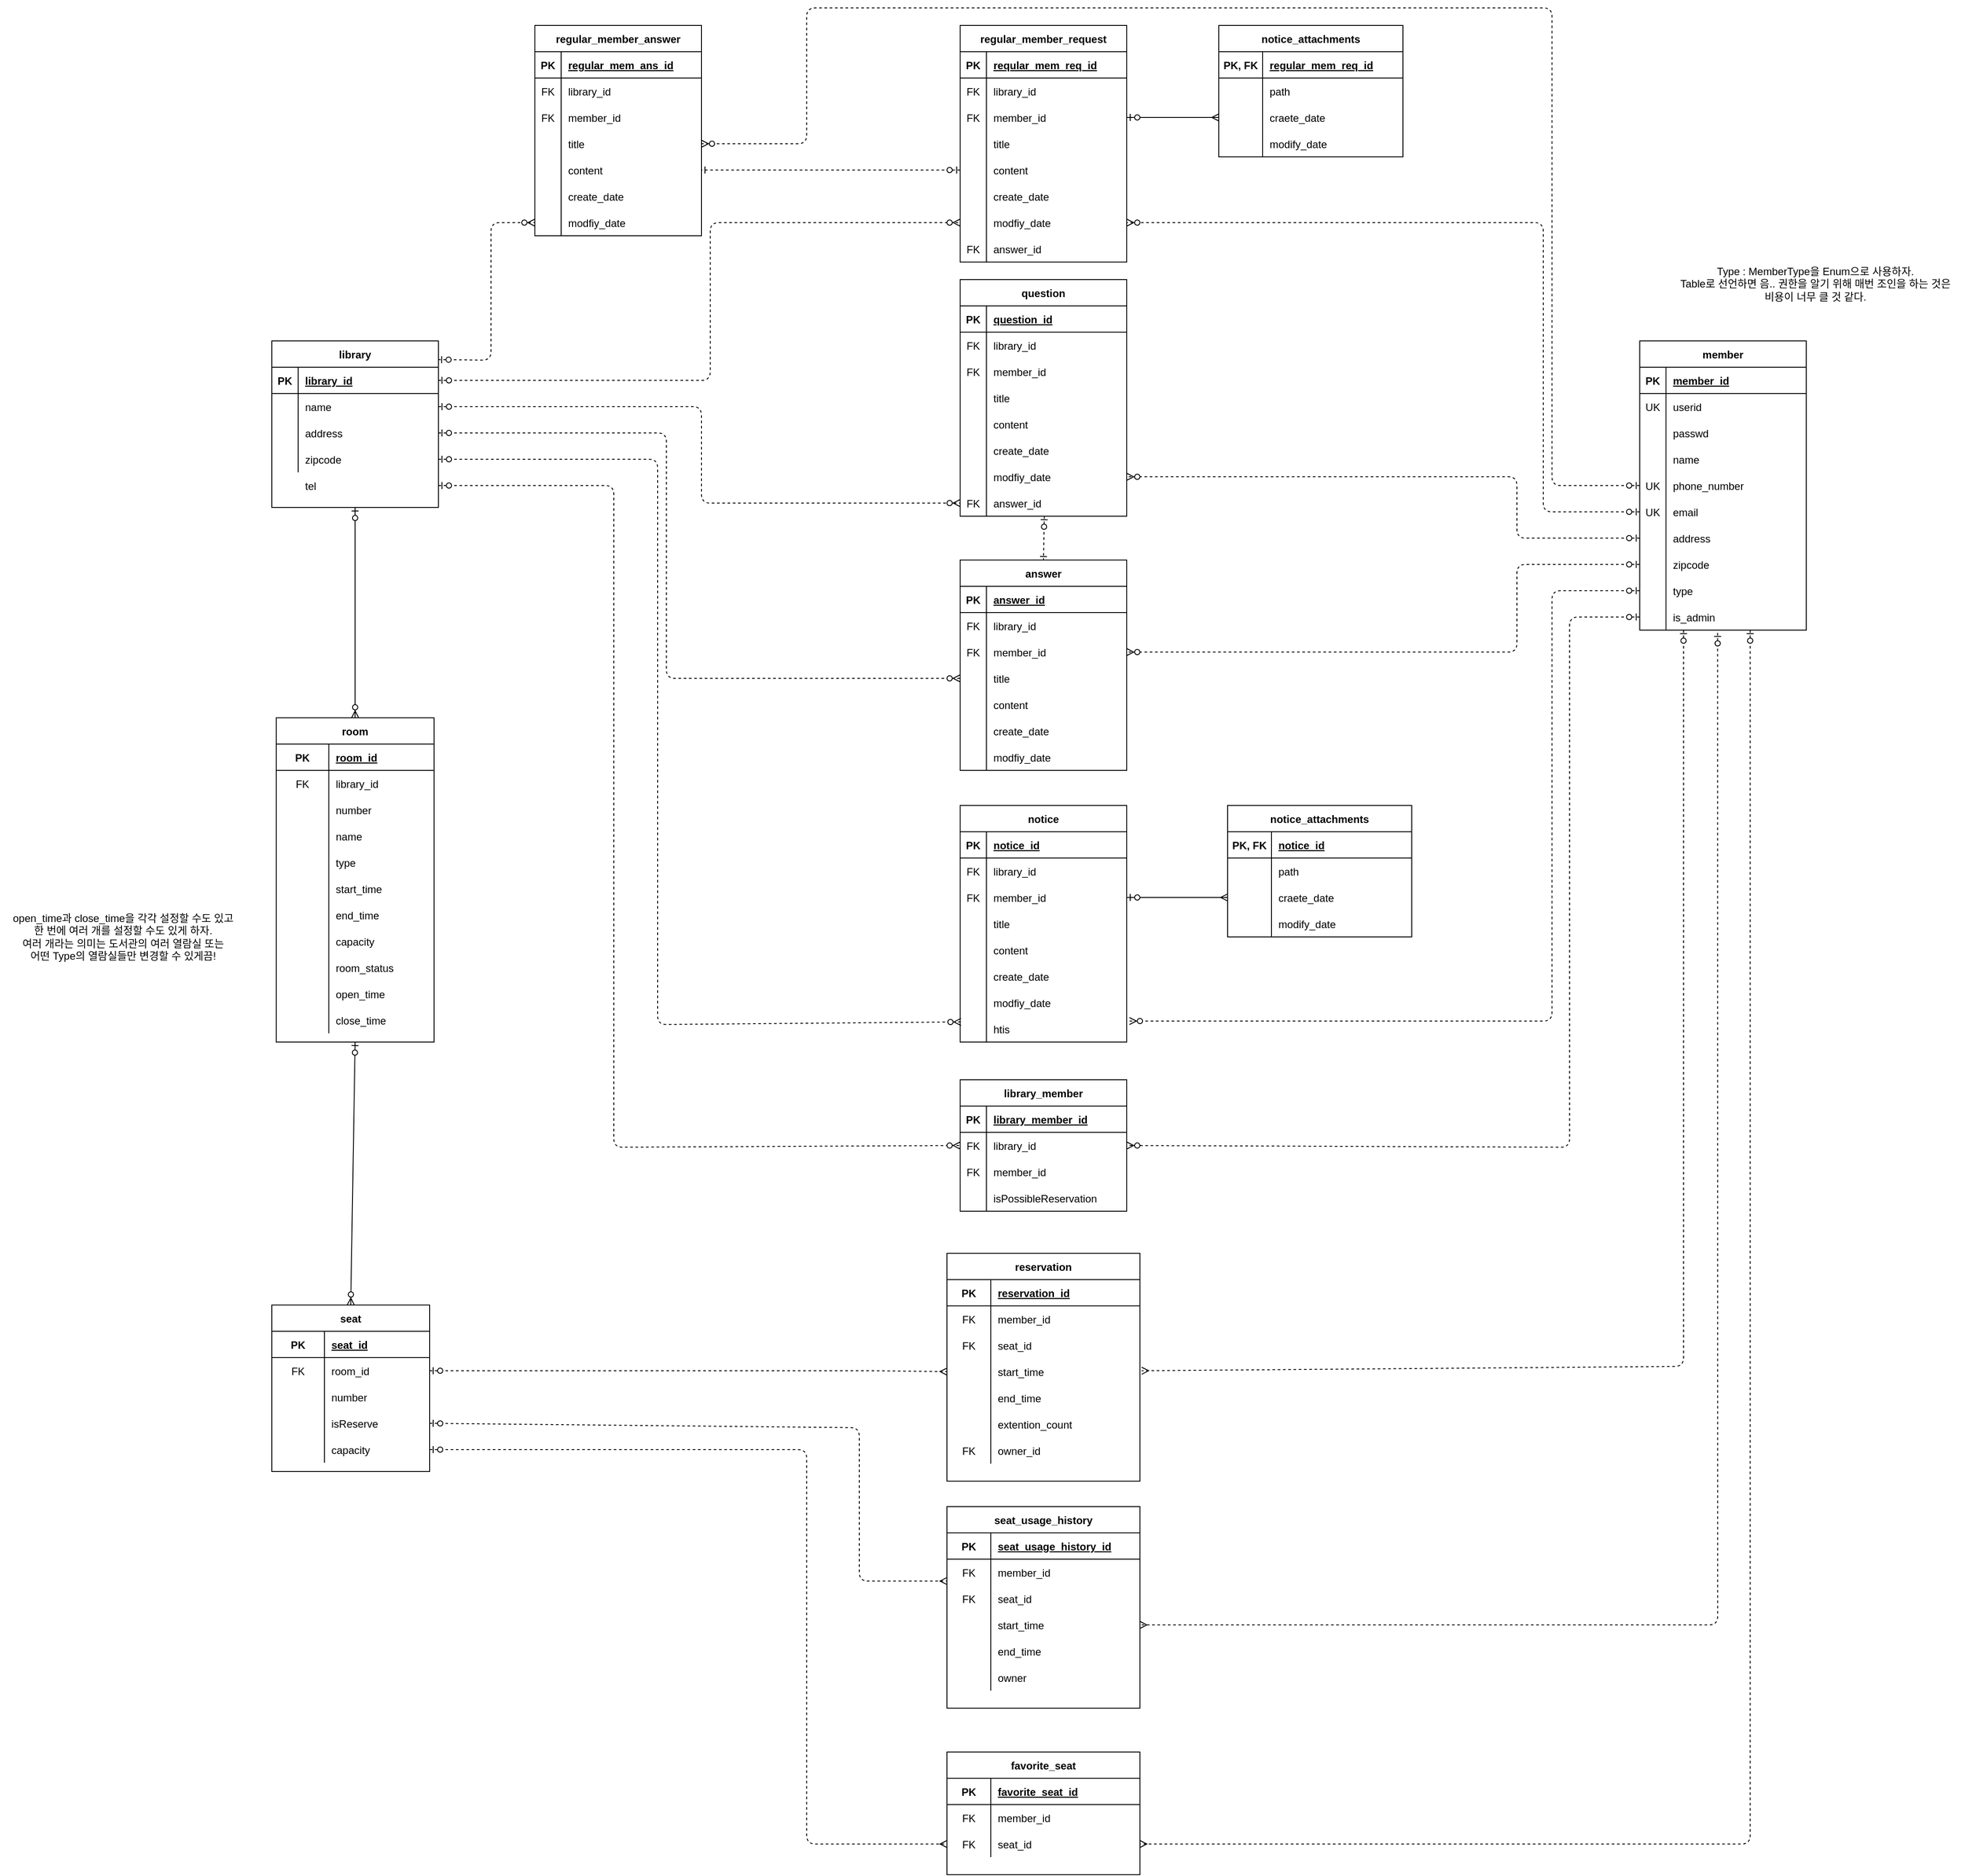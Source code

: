 <mxfile version="14.4.2" type="device"><diagram name="Page-1" id="2ca16b54-16f6-2749-3443-fa8db7711227"><mxGraphModel dx="1086" dy="806" grid="1" gridSize="10" guides="1" tooltips="1" connect="1" arrows="1" fold="1" page="1" pageScale="1" pageWidth="2339" pageHeight="3300" background="#ffffff" math="0" shadow="0"><root><mxCell id="0"/><mxCell id="1" parent="0"/><mxCell id="KvUJZRo_hjHkj9xmxG9F-34" value="" style="group" parent="1" vertex="1" connectable="0"><mxGeometry x="350" y="460" width="190" height="190" as="geometry"/></mxCell><mxCell id="KvUJZRo_hjHkj9xmxG9F-1" value="library" style="shape=table;startSize=30;container=1;collapsible=1;childLayout=tableLayout;fixedRows=1;rowLines=0;fontStyle=1;align=center;resizeLast=1;" parent="KvUJZRo_hjHkj9xmxG9F-34" vertex="1"><mxGeometry width="190" height="190" as="geometry"/></mxCell><mxCell id="KvUJZRo_hjHkj9xmxG9F-2" value="" style="shape=partialRectangle;collapsible=0;dropTarget=0;pointerEvents=0;fillColor=none;top=0;left=0;bottom=1;right=0;points=[[0,0.5],[1,0.5]];portConstraint=eastwest;" parent="KvUJZRo_hjHkj9xmxG9F-1" vertex="1"><mxGeometry y="30" width="190" height="30" as="geometry"/></mxCell><mxCell id="KvUJZRo_hjHkj9xmxG9F-3" value="PK" style="shape=partialRectangle;connectable=0;fillColor=none;top=0;left=0;bottom=0;right=0;fontStyle=1;overflow=hidden;" parent="KvUJZRo_hjHkj9xmxG9F-2" vertex="1"><mxGeometry width="30" height="30" as="geometry"/></mxCell><mxCell id="KvUJZRo_hjHkj9xmxG9F-4" value="library_id" style="shape=partialRectangle;connectable=0;fillColor=none;top=0;left=0;bottom=0;right=0;align=left;spacingLeft=6;fontStyle=5;overflow=hidden;" parent="KvUJZRo_hjHkj9xmxG9F-2" vertex="1"><mxGeometry x="30" width="160" height="30" as="geometry"/></mxCell><mxCell id="KvUJZRo_hjHkj9xmxG9F-5" value="" style="shape=partialRectangle;collapsible=0;dropTarget=0;pointerEvents=0;fillColor=none;top=0;left=0;bottom=0;right=0;points=[[0,0.5],[1,0.5]];portConstraint=eastwest;" parent="KvUJZRo_hjHkj9xmxG9F-1" vertex="1"><mxGeometry y="60" width="190" height="30" as="geometry"/></mxCell><mxCell id="KvUJZRo_hjHkj9xmxG9F-6" value="" style="shape=partialRectangle;connectable=0;fillColor=none;top=0;left=0;bottom=0;right=0;editable=1;overflow=hidden;" parent="KvUJZRo_hjHkj9xmxG9F-5" vertex="1"><mxGeometry width="30" height="30" as="geometry"/></mxCell><mxCell id="KvUJZRo_hjHkj9xmxG9F-7" value="name" style="shape=partialRectangle;connectable=0;fillColor=none;top=0;left=0;bottom=0;right=0;align=left;spacingLeft=6;overflow=hidden;" parent="KvUJZRo_hjHkj9xmxG9F-5" vertex="1"><mxGeometry x="30" width="160" height="30" as="geometry"/></mxCell><mxCell id="KvUJZRo_hjHkj9xmxG9F-8" value="" style="shape=partialRectangle;collapsible=0;dropTarget=0;pointerEvents=0;fillColor=none;top=0;left=0;bottom=0;right=0;points=[[0,0.5],[1,0.5]];portConstraint=eastwest;" parent="KvUJZRo_hjHkj9xmxG9F-1" vertex="1"><mxGeometry y="90" width="190" height="30" as="geometry"/></mxCell><mxCell id="KvUJZRo_hjHkj9xmxG9F-9" value="" style="shape=partialRectangle;connectable=0;fillColor=none;top=0;left=0;bottom=0;right=0;editable=1;overflow=hidden;" parent="KvUJZRo_hjHkj9xmxG9F-8" vertex="1"><mxGeometry width="30" height="30" as="geometry"/></mxCell><mxCell id="KvUJZRo_hjHkj9xmxG9F-10" value="address" style="shape=partialRectangle;connectable=0;fillColor=none;top=0;left=0;bottom=0;right=0;align=left;spacingLeft=6;overflow=hidden;" parent="KvUJZRo_hjHkj9xmxG9F-8" vertex="1"><mxGeometry x="30" width="160" height="30" as="geometry"/></mxCell><mxCell id="KvUJZRo_hjHkj9xmxG9F-11" value="" style="shape=partialRectangle;collapsible=0;dropTarget=0;pointerEvents=0;fillColor=none;top=0;left=0;bottom=0;right=0;points=[[0,0.5],[1,0.5]];portConstraint=eastwest;" parent="KvUJZRo_hjHkj9xmxG9F-1" vertex="1"><mxGeometry y="120" width="190" height="30" as="geometry"/></mxCell><mxCell id="KvUJZRo_hjHkj9xmxG9F-12" value="" style="shape=partialRectangle;connectable=0;fillColor=none;top=0;left=0;bottom=0;right=0;editable=1;overflow=hidden;" parent="KvUJZRo_hjHkj9xmxG9F-11" vertex="1"><mxGeometry width="30" height="30" as="geometry"/></mxCell><mxCell id="KvUJZRo_hjHkj9xmxG9F-13" value="zipcode" style="shape=partialRectangle;connectable=0;fillColor=none;top=0;left=0;bottom=0;right=0;align=left;spacingLeft=6;overflow=hidden;" parent="KvUJZRo_hjHkj9xmxG9F-11" vertex="1"><mxGeometry x="30" width="160" height="30" as="geometry"/></mxCell><mxCell id="KvUJZRo_hjHkj9xmxG9F-31" value="" style="shape=partialRectangle;collapsible=0;dropTarget=0;pointerEvents=0;fillColor=none;top=0;left=0;bottom=0;right=0;points=[[0,0.5],[1,0.5]];portConstraint=eastwest;" parent="KvUJZRo_hjHkj9xmxG9F-34" vertex="1"><mxGeometry y="150" width="190" height="30" as="geometry"/></mxCell><mxCell id="KvUJZRo_hjHkj9xmxG9F-32" value="" style="shape=partialRectangle;connectable=0;fillColor=none;top=0;left=0;bottom=0;right=0;editable=1;overflow=hidden;" parent="KvUJZRo_hjHkj9xmxG9F-31" vertex="1"><mxGeometry width="30" height="30" as="geometry"/></mxCell><mxCell id="KvUJZRo_hjHkj9xmxG9F-33" value="tel" style="shape=partialRectangle;connectable=0;fillColor=none;top=0;left=0;bottom=0;right=0;align=left;spacingLeft=6;overflow=hidden;" parent="KvUJZRo_hjHkj9xmxG9F-31" vertex="1"><mxGeometry x="30" width="160" height="30" as="geometry"/></mxCell><mxCell id="KvUJZRo_hjHkj9xmxG9F-54" value="" style="fontSize=12;html=1;endArrow=ERzeroToMany;startArrow=ERzeroToOne;rounded=1;exitX=0.5;exitY=1;exitDx=0;exitDy=0;entryX=0.5;entryY=0;entryDx=0;entryDy=0;" parent="1" source="KvUJZRo_hjHkj9xmxG9F-1" target="KvUJZRo_hjHkj9xmxG9F-69" edge="1"><mxGeometry width="100" height="100" relative="1" as="geometry"><mxPoint x="610" y="750" as="sourcePoint"/><mxPoint x="465" y="740" as="targetPoint"/></mxGeometry></mxCell><mxCell id="o1ea7crmnD-Bt1QNjHG--176" value="notice" style="shape=table;startSize=30;container=1;collapsible=1;childLayout=tableLayout;fixedRows=1;rowLines=0;fontStyle=1;align=center;resizeLast=1;" parent="1" vertex="1"><mxGeometry x="1135" y="990" width="190" height="270" as="geometry"/></mxCell><mxCell id="o1ea7crmnD-Bt1QNjHG--177" value="" style="shape=partialRectangle;collapsible=0;dropTarget=0;pointerEvents=0;fillColor=none;top=0;left=0;bottom=1;right=0;points=[[0,0.5],[1,0.5]];portConstraint=eastwest;" parent="o1ea7crmnD-Bt1QNjHG--176" vertex="1"><mxGeometry y="30" width="190" height="30" as="geometry"/></mxCell><mxCell id="o1ea7crmnD-Bt1QNjHG--178" value="PK" style="shape=partialRectangle;connectable=0;fillColor=none;top=0;left=0;bottom=0;right=0;fontStyle=1;overflow=hidden;" parent="o1ea7crmnD-Bt1QNjHG--177" vertex="1"><mxGeometry width="30" height="30" as="geometry"/></mxCell><mxCell id="o1ea7crmnD-Bt1QNjHG--179" value="notice_id" style="shape=partialRectangle;connectable=0;fillColor=none;top=0;left=0;bottom=0;right=0;align=left;spacingLeft=6;fontStyle=5;overflow=hidden;" parent="o1ea7crmnD-Bt1QNjHG--177" vertex="1"><mxGeometry x="30" width="160" height="30" as="geometry"/></mxCell><mxCell id="o1ea7crmnD-Bt1QNjHG--180" value="" style="shape=partialRectangle;collapsible=0;dropTarget=0;pointerEvents=0;fillColor=none;top=0;left=0;bottom=0;right=0;points=[[0,0.5],[1,0.5]];portConstraint=eastwest;" parent="o1ea7crmnD-Bt1QNjHG--176" vertex="1"><mxGeometry y="60" width="190" height="30" as="geometry"/></mxCell><mxCell id="o1ea7crmnD-Bt1QNjHG--181" value="FK" style="shape=partialRectangle;connectable=0;fillColor=none;top=0;left=0;bottom=0;right=0;editable=1;overflow=hidden;" parent="o1ea7crmnD-Bt1QNjHG--180" vertex="1"><mxGeometry width="30" height="30" as="geometry"/></mxCell><mxCell id="o1ea7crmnD-Bt1QNjHG--182" value="library_id" style="shape=partialRectangle;connectable=0;fillColor=none;top=0;left=0;bottom=0;right=0;align=left;spacingLeft=6;overflow=hidden;" parent="o1ea7crmnD-Bt1QNjHG--180" vertex="1"><mxGeometry x="30" width="160" height="30" as="geometry"/></mxCell><mxCell id="o1ea7crmnD-Bt1QNjHG--183" value="" style="shape=partialRectangle;collapsible=0;dropTarget=0;pointerEvents=0;fillColor=none;top=0;left=0;bottom=0;right=0;points=[[0,0.5],[1,0.5]];portConstraint=eastwest;" parent="o1ea7crmnD-Bt1QNjHG--176" vertex="1"><mxGeometry y="90" width="190" height="30" as="geometry"/></mxCell><mxCell id="o1ea7crmnD-Bt1QNjHG--184" value="FK" style="shape=partialRectangle;connectable=0;fillColor=none;top=0;left=0;bottom=0;right=0;editable=1;overflow=hidden;" parent="o1ea7crmnD-Bt1QNjHG--183" vertex="1"><mxGeometry width="30" height="30" as="geometry"/></mxCell><mxCell id="o1ea7crmnD-Bt1QNjHG--185" value="member_id" style="shape=partialRectangle;connectable=0;fillColor=none;top=0;left=0;bottom=0;right=0;align=left;spacingLeft=6;overflow=hidden;" parent="o1ea7crmnD-Bt1QNjHG--183" vertex="1"><mxGeometry x="30" width="160" height="30" as="geometry"/></mxCell><mxCell id="o1ea7crmnD-Bt1QNjHG--188" value="" style="shape=partialRectangle;collapsible=0;dropTarget=0;pointerEvents=0;fillColor=none;top=0;left=0;bottom=0;right=0;points=[[0,0.5],[1,0.5]];portConstraint=eastwest;" parent="o1ea7crmnD-Bt1QNjHG--176" vertex="1"><mxGeometry y="120" width="190" height="30" as="geometry"/></mxCell><mxCell id="o1ea7crmnD-Bt1QNjHG--189" value="" style="shape=partialRectangle;connectable=0;fillColor=none;top=0;left=0;bottom=0;right=0;editable=1;overflow=hidden;" parent="o1ea7crmnD-Bt1QNjHG--188" vertex="1"><mxGeometry width="30" height="30" as="geometry"/></mxCell><mxCell id="o1ea7crmnD-Bt1QNjHG--190" value="title" style="shape=partialRectangle;connectable=0;fillColor=none;top=0;left=0;bottom=0;right=0;align=left;spacingLeft=6;overflow=hidden;" parent="o1ea7crmnD-Bt1QNjHG--188" vertex="1"><mxGeometry x="30" width="160" height="30" as="geometry"/></mxCell><mxCell id="o1ea7crmnD-Bt1QNjHG--191" value="" style="shape=partialRectangle;collapsible=0;dropTarget=0;pointerEvents=0;fillColor=none;top=0;left=0;bottom=0;right=0;points=[[0,0.5],[1,0.5]];portConstraint=eastwest;" parent="o1ea7crmnD-Bt1QNjHG--176" vertex="1"><mxGeometry y="150" width="190" height="30" as="geometry"/></mxCell><mxCell id="o1ea7crmnD-Bt1QNjHG--192" value="" style="shape=partialRectangle;connectable=0;fillColor=none;top=0;left=0;bottom=0;right=0;editable=1;overflow=hidden;" parent="o1ea7crmnD-Bt1QNjHG--191" vertex="1"><mxGeometry width="30" height="30" as="geometry"/></mxCell><mxCell id="o1ea7crmnD-Bt1QNjHG--193" value="content" style="shape=partialRectangle;connectable=0;fillColor=none;top=0;left=0;bottom=0;right=0;align=left;spacingLeft=6;overflow=hidden;" parent="o1ea7crmnD-Bt1QNjHG--191" vertex="1"><mxGeometry x="30" width="160" height="30" as="geometry"/></mxCell><mxCell id="o1ea7crmnD-Bt1QNjHG--256" value="" style="shape=partialRectangle;collapsible=0;dropTarget=0;pointerEvents=0;fillColor=none;top=0;left=0;bottom=0;right=0;points=[[0,0.5],[1,0.5]];portConstraint=eastwest;" parent="o1ea7crmnD-Bt1QNjHG--176" vertex="1"><mxGeometry y="180" width="190" height="30" as="geometry"/></mxCell><mxCell id="o1ea7crmnD-Bt1QNjHG--257" value="" style="shape=partialRectangle;connectable=0;fillColor=none;top=0;left=0;bottom=0;right=0;editable=1;overflow=hidden;" parent="o1ea7crmnD-Bt1QNjHG--256" vertex="1"><mxGeometry width="30" height="30" as="geometry"/></mxCell><mxCell id="o1ea7crmnD-Bt1QNjHG--258" value="create_date" style="shape=partialRectangle;connectable=0;fillColor=none;top=0;left=0;bottom=0;right=0;align=left;spacingLeft=6;overflow=hidden;" parent="o1ea7crmnD-Bt1QNjHG--256" vertex="1"><mxGeometry x="30" width="160" height="30" as="geometry"/></mxCell><mxCell id="o1ea7crmnD-Bt1QNjHG--259" value="" style="shape=partialRectangle;collapsible=0;dropTarget=0;pointerEvents=0;fillColor=none;top=0;left=0;bottom=0;right=0;points=[[0,0.5],[1,0.5]];portConstraint=eastwest;" parent="o1ea7crmnD-Bt1QNjHG--176" vertex="1"><mxGeometry y="210" width="190" height="30" as="geometry"/></mxCell><mxCell id="o1ea7crmnD-Bt1QNjHG--260" value="" style="shape=partialRectangle;connectable=0;fillColor=none;top=0;left=0;bottom=0;right=0;editable=1;overflow=hidden;" parent="o1ea7crmnD-Bt1QNjHG--259" vertex="1"><mxGeometry width="30" height="30" as="geometry"/></mxCell><mxCell id="o1ea7crmnD-Bt1QNjHG--261" value="modfiy_date" style="shape=partialRectangle;connectable=0;fillColor=none;top=0;left=0;bottom=0;right=0;align=left;spacingLeft=6;overflow=hidden;" parent="o1ea7crmnD-Bt1QNjHG--259" vertex="1"><mxGeometry x="30" width="160" height="30" as="geometry"/></mxCell><mxCell id="pVCqjeVv4ga1Oq1cr03W-20" value="" style="shape=partialRectangle;collapsible=0;dropTarget=0;pointerEvents=0;fillColor=none;top=0;left=0;bottom=0;right=0;points=[[0,0.5],[1,0.5]];portConstraint=eastwest;" parent="o1ea7crmnD-Bt1QNjHG--176" vertex="1"><mxGeometry y="240" width="190" height="30" as="geometry"/></mxCell><mxCell id="pVCqjeVv4ga1Oq1cr03W-21" value="" style="shape=partialRectangle;connectable=0;fillColor=none;top=0;left=0;bottom=0;right=0;editable=1;overflow=hidden;" parent="pVCqjeVv4ga1Oq1cr03W-20" vertex="1"><mxGeometry width="30" height="30" as="geometry"/></mxCell><mxCell id="pVCqjeVv4ga1Oq1cr03W-22" value="htis" style="shape=partialRectangle;connectable=0;fillColor=none;top=0;left=0;bottom=0;right=0;align=left;spacingLeft=6;overflow=hidden;" parent="pVCqjeVv4ga1Oq1cr03W-20" vertex="1"><mxGeometry x="30" width="160" height="30" as="geometry"/></mxCell><mxCell id="KvUJZRo_hjHkj9xmxG9F-69" value="room" style="shape=table;startSize=30;container=1;collapsible=1;childLayout=tableLayout;fixedRows=1;rowLines=0;fontStyle=1;align=center;resizeLast=1;" parent="1" vertex="1"><mxGeometry x="355" y="890" width="180" height="370" as="geometry"/></mxCell><mxCell id="KvUJZRo_hjHkj9xmxG9F-73" value="" style="shape=partialRectangle;collapsible=0;dropTarget=0;pointerEvents=0;fillColor=none;top=0;left=0;bottom=1;right=0;points=[[0,0.5],[1,0.5]];portConstraint=eastwest;" parent="KvUJZRo_hjHkj9xmxG9F-69" vertex="1"><mxGeometry y="30" width="180" height="30" as="geometry"/></mxCell><mxCell id="KvUJZRo_hjHkj9xmxG9F-74" value="PK" style="shape=partialRectangle;connectable=0;fillColor=none;top=0;left=0;bottom=0;right=0;fontStyle=1;overflow=hidden;" parent="KvUJZRo_hjHkj9xmxG9F-73" vertex="1"><mxGeometry width="60" height="30" as="geometry"/></mxCell><mxCell id="KvUJZRo_hjHkj9xmxG9F-75" value="room_id" style="shape=partialRectangle;connectable=0;fillColor=none;top=0;left=0;bottom=0;right=0;align=left;spacingLeft=6;fontStyle=5;overflow=hidden;" parent="KvUJZRo_hjHkj9xmxG9F-73" vertex="1"><mxGeometry x="60" width="120" height="30" as="geometry"/></mxCell><mxCell id="KvUJZRo_hjHkj9xmxG9F-76" value="" style="shape=partialRectangle;collapsible=0;dropTarget=0;pointerEvents=0;fillColor=none;top=0;left=0;bottom=0;right=0;points=[[0,0.5],[1,0.5]];portConstraint=eastwest;" parent="KvUJZRo_hjHkj9xmxG9F-69" vertex="1"><mxGeometry y="60" width="180" height="30" as="geometry"/></mxCell><mxCell id="KvUJZRo_hjHkj9xmxG9F-77" value="FK" style="shape=partialRectangle;connectable=0;fillColor=none;top=0;left=0;bottom=0;right=0;editable=1;overflow=hidden;" parent="KvUJZRo_hjHkj9xmxG9F-76" vertex="1"><mxGeometry width="60" height="30" as="geometry"/></mxCell><mxCell id="KvUJZRo_hjHkj9xmxG9F-78" value="library_id" style="shape=partialRectangle;connectable=0;fillColor=none;top=0;left=0;bottom=0;right=0;align=left;spacingLeft=6;overflow=hidden;" parent="KvUJZRo_hjHkj9xmxG9F-76" vertex="1"><mxGeometry x="60" width="120" height="30" as="geometry"/></mxCell><mxCell id="KvUJZRo_hjHkj9xmxG9F-79" value="" style="shape=partialRectangle;collapsible=0;dropTarget=0;pointerEvents=0;fillColor=none;top=0;left=0;bottom=0;right=0;points=[[0,0.5],[1,0.5]];portConstraint=eastwest;" parent="KvUJZRo_hjHkj9xmxG9F-69" vertex="1"><mxGeometry y="90" width="180" height="30" as="geometry"/></mxCell><mxCell id="KvUJZRo_hjHkj9xmxG9F-80" value="" style="shape=partialRectangle;connectable=0;fillColor=none;top=0;left=0;bottom=0;right=0;editable=1;overflow=hidden;" parent="KvUJZRo_hjHkj9xmxG9F-79" vertex="1"><mxGeometry width="60" height="30" as="geometry"/></mxCell><mxCell id="KvUJZRo_hjHkj9xmxG9F-81" value="number" style="shape=partialRectangle;connectable=0;fillColor=none;top=0;left=0;bottom=0;right=0;align=left;spacingLeft=6;overflow=hidden;" parent="KvUJZRo_hjHkj9xmxG9F-79" vertex="1"><mxGeometry x="60" width="120" height="30" as="geometry"/></mxCell><mxCell id="KvUJZRo_hjHkj9xmxG9F-98" value="" style="shape=partialRectangle;collapsible=0;dropTarget=0;pointerEvents=0;fillColor=none;top=0;left=0;bottom=0;right=0;points=[[0,0.5],[1,0.5]];portConstraint=eastwest;" parent="KvUJZRo_hjHkj9xmxG9F-69" vertex="1"><mxGeometry y="120" width="180" height="30" as="geometry"/></mxCell><mxCell id="KvUJZRo_hjHkj9xmxG9F-99" value="" style="shape=partialRectangle;connectable=0;fillColor=none;top=0;left=0;bottom=0;right=0;editable=1;overflow=hidden;" parent="KvUJZRo_hjHkj9xmxG9F-98" vertex="1"><mxGeometry width="60" height="30" as="geometry"/></mxCell><mxCell id="KvUJZRo_hjHkj9xmxG9F-100" value="name" style="shape=partialRectangle;connectable=0;fillColor=none;top=0;left=0;bottom=0;right=0;align=left;spacingLeft=6;overflow=hidden;" parent="KvUJZRo_hjHkj9xmxG9F-98" vertex="1"><mxGeometry x="60" width="120" height="30" as="geometry"/></mxCell><mxCell id="KvUJZRo_hjHkj9xmxG9F-101" value="" style="shape=partialRectangle;collapsible=0;dropTarget=0;pointerEvents=0;fillColor=none;top=0;left=0;bottom=0;right=0;points=[[0,0.5],[1,0.5]];portConstraint=eastwest;" parent="KvUJZRo_hjHkj9xmxG9F-69" vertex="1"><mxGeometry y="150" width="180" height="30" as="geometry"/></mxCell><mxCell id="KvUJZRo_hjHkj9xmxG9F-102" value="" style="shape=partialRectangle;connectable=0;fillColor=none;top=0;left=0;bottom=0;right=0;editable=1;overflow=hidden;" parent="KvUJZRo_hjHkj9xmxG9F-101" vertex="1"><mxGeometry width="60" height="30" as="geometry"/></mxCell><mxCell id="KvUJZRo_hjHkj9xmxG9F-103" value="type" style="shape=partialRectangle;connectable=0;fillColor=none;top=0;left=0;bottom=0;right=0;align=left;spacingLeft=6;overflow=hidden;" parent="KvUJZRo_hjHkj9xmxG9F-101" vertex="1"><mxGeometry x="60" width="120" height="30" as="geometry"/></mxCell><mxCell id="o1ea7crmnD-Bt1QNjHG--118" value="" style="shape=partialRectangle;collapsible=0;dropTarget=0;pointerEvents=0;fillColor=none;top=0;left=0;bottom=0;right=0;points=[[0,0.5],[1,0.5]];portConstraint=eastwest;" parent="KvUJZRo_hjHkj9xmxG9F-69" vertex="1"><mxGeometry y="180" width="180" height="30" as="geometry"/></mxCell><mxCell id="o1ea7crmnD-Bt1QNjHG--119" value="" style="shape=partialRectangle;connectable=0;fillColor=none;top=0;left=0;bottom=0;right=0;editable=1;overflow=hidden;" parent="o1ea7crmnD-Bt1QNjHG--118" vertex="1"><mxGeometry width="60" height="30" as="geometry"/></mxCell><mxCell id="o1ea7crmnD-Bt1QNjHG--120" value="start_time" style="shape=partialRectangle;connectable=0;fillColor=none;top=0;left=0;bottom=0;right=0;align=left;spacingLeft=6;overflow=hidden;" parent="o1ea7crmnD-Bt1QNjHG--118" vertex="1"><mxGeometry x="60" width="120" height="30" as="geometry"/></mxCell><mxCell id="o1ea7crmnD-Bt1QNjHG--121" value="" style="shape=partialRectangle;collapsible=0;dropTarget=0;pointerEvents=0;fillColor=none;top=0;left=0;bottom=0;right=0;points=[[0,0.5],[1,0.5]];portConstraint=eastwest;" parent="KvUJZRo_hjHkj9xmxG9F-69" vertex="1"><mxGeometry y="210" width="180" height="30" as="geometry"/></mxCell><mxCell id="o1ea7crmnD-Bt1QNjHG--122" value="" style="shape=partialRectangle;connectable=0;fillColor=none;top=0;left=0;bottom=0;right=0;editable=1;overflow=hidden;" parent="o1ea7crmnD-Bt1QNjHG--121" vertex="1"><mxGeometry width="60" height="30" as="geometry"/></mxCell><mxCell id="o1ea7crmnD-Bt1QNjHG--123" value="end_time" style="shape=partialRectangle;connectable=0;fillColor=none;top=0;left=0;bottom=0;right=0;align=left;spacingLeft=6;overflow=hidden;" parent="o1ea7crmnD-Bt1QNjHG--121" vertex="1"><mxGeometry x="60" width="120" height="30" as="geometry"/></mxCell><mxCell id="o1ea7crmnD-Bt1QNjHG--279" value="" style="shape=partialRectangle;collapsible=0;dropTarget=0;pointerEvents=0;fillColor=none;top=0;left=0;bottom=0;right=0;points=[[0,0.5],[1,0.5]];portConstraint=eastwest;" parent="KvUJZRo_hjHkj9xmxG9F-69" vertex="1"><mxGeometry y="240" width="180" height="30" as="geometry"/></mxCell><mxCell id="o1ea7crmnD-Bt1QNjHG--280" value="" style="shape=partialRectangle;connectable=0;fillColor=none;top=0;left=0;bottom=0;right=0;editable=1;overflow=hidden;" parent="o1ea7crmnD-Bt1QNjHG--279" vertex="1"><mxGeometry width="60" height="30" as="geometry"/></mxCell><mxCell id="o1ea7crmnD-Bt1QNjHG--281" value="capacity" style="shape=partialRectangle;connectable=0;fillColor=none;top=0;left=0;bottom=0;right=0;align=left;spacingLeft=6;overflow=hidden;" parent="o1ea7crmnD-Bt1QNjHG--279" vertex="1"><mxGeometry x="60" width="120" height="30" as="geometry"/></mxCell><mxCell id="o1ea7crmnD-Bt1QNjHG--285" value="" style="shape=partialRectangle;collapsible=0;dropTarget=0;pointerEvents=0;fillColor=none;top=0;left=0;bottom=0;right=0;points=[[0,0.5],[1,0.5]];portConstraint=eastwest;" parent="KvUJZRo_hjHkj9xmxG9F-69" vertex="1"><mxGeometry y="270" width="180" height="30" as="geometry"/></mxCell><mxCell id="o1ea7crmnD-Bt1QNjHG--286" value="" style="shape=partialRectangle;connectable=0;fillColor=none;top=0;left=0;bottom=0;right=0;editable=1;overflow=hidden;" parent="o1ea7crmnD-Bt1QNjHG--285" vertex="1"><mxGeometry width="60" height="30" as="geometry"/></mxCell><mxCell id="o1ea7crmnD-Bt1QNjHG--287" value="room_status" style="shape=partialRectangle;connectable=0;fillColor=none;top=0;left=0;bottom=0;right=0;align=left;spacingLeft=6;overflow=hidden;" parent="o1ea7crmnD-Bt1QNjHG--285" vertex="1"><mxGeometry x="60" width="120" height="30" as="geometry"/></mxCell><mxCell id="DTecLn6AKvMIeGEq4JH--9" value="" style="shape=partialRectangle;collapsible=0;dropTarget=0;pointerEvents=0;fillColor=none;top=0;left=0;bottom=0;right=0;points=[[0,0.5],[1,0.5]];portConstraint=eastwest;" parent="KvUJZRo_hjHkj9xmxG9F-69" vertex="1"><mxGeometry y="300" width="180" height="30" as="geometry"/></mxCell><mxCell id="DTecLn6AKvMIeGEq4JH--10" value="" style="shape=partialRectangle;connectable=0;fillColor=none;top=0;left=0;bottom=0;right=0;editable=1;overflow=hidden;" parent="DTecLn6AKvMIeGEq4JH--9" vertex="1"><mxGeometry width="60" height="30" as="geometry"/></mxCell><mxCell id="DTecLn6AKvMIeGEq4JH--11" value="open_time" style="shape=partialRectangle;connectable=0;fillColor=none;top=0;left=0;bottom=0;right=0;align=left;spacingLeft=6;overflow=hidden;" parent="DTecLn6AKvMIeGEq4JH--9" vertex="1"><mxGeometry x="60" width="120" height="30" as="geometry"/></mxCell><mxCell id="DTecLn6AKvMIeGEq4JH--12" value="" style="shape=partialRectangle;collapsible=0;dropTarget=0;pointerEvents=0;fillColor=none;top=0;left=0;bottom=0;right=0;points=[[0,0.5],[1,0.5]];portConstraint=eastwest;" parent="KvUJZRo_hjHkj9xmxG9F-69" vertex="1"><mxGeometry y="330" width="180" height="30" as="geometry"/></mxCell><mxCell id="DTecLn6AKvMIeGEq4JH--13" value="" style="shape=partialRectangle;connectable=0;fillColor=none;top=0;left=0;bottom=0;right=0;editable=1;overflow=hidden;" parent="DTecLn6AKvMIeGEq4JH--12" vertex="1"><mxGeometry width="60" height="30" as="geometry"/></mxCell><mxCell id="DTecLn6AKvMIeGEq4JH--14" value="close_time" style="shape=partialRectangle;connectable=0;fillColor=none;top=0;left=0;bottom=0;right=0;align=left;spacingLeft=6;overflow=hidden;" parent="DTecLn6AKvMIeGEq4JH--12" vertex="1"><mxGeometry x="60" width="120" height="30" as="geometry"/></mxCell><mxCell id="o1ea7crmnD-Bt1QNjHG--124" value="notice_attachments" style="shape=table;startSize=30;container=1;collapsible=1;childLayout=tableLayout;fixedRows=1;rowLines=0;fontStyle=1;align=center;resizeLast=1;" parent="1" vertex="1"><mxGeometry x="1440" y="990" width="210" height="150" as="geometry"/></mxCell><mxCell id="o1ea7crmnD-Bt1QNjHG--125" value="" style="shape=partialRectangle;collapsible=0;dropTarget=0;pointerEvents=0;fillColor=none;top=0;left=0;bottom=1;right=0;points=[[0,0.5],[1,0.5]];portConstraint=eastwest;" parent="o1ea7crmnD-Bt1QNjHG--124" vertex="1"><mxGeometry y="30" width="210" height="30" as="geometry"/></mxCell><mxCell id="o1ea7crmnD-Bt1QNjHG--126" value="PK, FK" style="shape=partialRectangle;connectable=0;fillColor=none;top=0;left=0;bottom=0;right=0;fontStyle=1;overflow=hidden;" parent="o1ea7crmnD-Bt1QNjHG--125" vertex="1"><mxGeometry width="50" height="30" as="geometry"/></mxCell><mxCell id="o1ea7crmnD-Bt1QNjHG--127" value="notice_id" style="shape=partialRectangle;connectable=0;fillColor=none;top=0;left=0;bottom=0;right=0;align=left;spacingLeft=6;fontStyle=5;overflow=hidden;" parent="o1ea7crmnD-Bt1QNjHG--125" vertex="1"><mxGeometry x="50" width="160" height="30" as="geometry"/></mxCell><mxCell id="o1ea7crmnD-Bt1QNjHG--131" value="" style="shape=partialRectangle;collapsible=0;dropTarget=0;pointerEvents=0;fillColor=none;top=0;left=0;bottom=0;right=0;points=[[0,0.5],[1,0.5]];portConstraint=eastwest;" parent="o1ea7crmnD-Bt1QNjHG--124" vertex="1"><mxGeometry y="60" width="210" height="30" as="geometry"/></mxCell><mxCell id="o1ea7crmnD-Bt1QNjHG--132" value="" style="shape=partialRectangle;connectable=0;fillColor=none;top=0;left=0;bottom=0;right=0;editable=1;overflow=hidden;" parent="o1ea7crmnD-Bt1QNjHG--131" vertex="1"><mxGeometry width="50" height="30" as="geometry"/></mxCell><mxCell id="o1ea7crmnD-Bt1QNjHG--133" value="path" style="shape=partialRectangle;connectable=0;fillColor=none;top=0;left=0;bottom=0;right=0;align=left;spacingLeft=6;overflow=hidden;" parent="o1ea7crmnD-Bt1QNjHG--131" vertex="1"><mxGeometry x="50" width="160" height="30" as="geometry"/></mxCell><mxCell id="o1ea7crmnD-Bt1QNjHG--154" value="" style="shape=partialRectangle;collapsible=0;dropTarget=0;pointerEvents=0;fillColor=none;top=0;left=0;bottom=0;right=0;points=[[0,0.5],[1,0.5]];portConstraint=eastwest;" parent="o1ea7crmnD-Bt1QNjHG--124" vertex="1"><mxGeometry y="90" width="210" height="30" as="geometry"/></mxCell><mxCell id="o1ea7crmnD-Bt1QNjHG--155" value="" style="shape=partialRectangle;connectable=0;fillColor=none;top=0;left=0;bottom=0;right=0;editable=1;overflow=hidden;" parent="o1ea7crmnD-Bt1QNjHG--154" vertex="1"><mxGeometry width="50" height="30" as="geometry"/></mxCell><mxCell id="o1ea7crmnD-Bt1QNjHG--156" value="craete_date" style="shape=partialRectangle;connectable=0;fillColor=none;top=0;left=0;bottom=0;right=0;align=left;spacingLeft=6;overflow=hidden;" parent="o1ea7crmnD-Bt1QNjHG--154" vertex="1"><mxGeometry x="50" width="160" height="30" as="geometry"/></mxCell><mxCell id="o1ea7crmnD-Bt1QNjHG--173" value="" style="shape=partialRectangle;collapsible=0;dropTarget=0;pointerEvents=0;fillColor=none;top=0;left=0;bottom=0;right=0;points=[[0,0.5],[1,0.5]];portConstraint=eastwest;" parent="o1ea7crmnD-Bt1QNjHG--124" vertex="1"><mxGeometry y="120" width="210" height="30" as="geometry"/></mxCell><mxCell id="o1ea7crmnD-Bt1QNjHG--174" value="" style="shape=partialRectangle;connectable=0;fillColor=none;top=0;left=0;bottom=0;right=0;editable=1;overflow=hidden;" parent="o1ea7crmnD-Bt1QNjHG--173" vertex="1"><mxGeometry width="50" height="30" as="geometry"/></mxCell><mxCell id="o1ea7crmnD-Bt1QNjHG--175" value="modify_date" style="shape=partialRectangle;connectable=0;fillColor=none;top=0;left=0;bottom=0;right=0;align=left;spacingLeft=6;overflow=hidden;" parent="o1ea7crmnD-Bt1QNjHG--173" vertex="1"><mxGeometry x="50" width="160" height="30" as="geometry"/></mxCell><mxCell id="KvUJZRo_hjHkj9xmxG9F-85" value="seat" style="shape=table;startSize=30;container=1;collapsible=1;childLayout=tableLayout;fixedRows=1;rowLines=0;fontStyle=1;align=center;resizeLast=1;" parent="1" vertex="1"><mxGeometry x="350" y="1560" width="180" height="190" as="geometry"/></mxCell><mxCell id="KvUJZRo_hjHkj9xmxG9F-89" value="" style="shape=partialRectangle;collapsible=0;dropTarget=0;pointerEvents=0;fillColor=none;top=0;left=0;bottom=1;right=0;points=[[0,0.5],[1,0.5]];portConstraint=eastwest;" parent="KvUJZRo_hjHkj9xmxG9F-85" vertex="1"><mxGeometry y="30" width="180" height="30" as="geometry"/></mxCell><mxCell id="KvUJZRo_hjHkj9xmxG9F-90" value="PK" style="shape=partialRectangle;connectable=0;fillColor=none;top=0;left=0;bottom=0;right=0;fontStyle=1;overflow=hidden;" parent="KvUJZRo_hjHkj9xmxG9F-89" vertex="1"><mxGeometry width="60" height="30" as="geometry"/></mxCell><mxCell id="KvUJZRo_hjHkj9xmxG9F-91" value="seat_id" style="shape=partialRectangle;connectable=0;fillColor=none;top=0;left=0;bottom=0;right=0;align=left;spacingLeft=6;fontStyle=5;overflow=hidden;" parent="KvUJZRo_hjHkj9xmxG9F-89" vertex="1"><mxGeometry x="60" width="120" height="30" as="geometry"/></mxCell><mxCell id="KvUJZRo_hjHkj9xmxG9F-92" value="" style="shape=partialRectangle;collapsible=0;dropTarget=0;pointerEvents=0;fillColor=none;top=0;left=0;bottom=0;right=0;points=[[0,0.5],[1,0.5]];portConstraint=eastwest;" parent="KvUJZRo_hjHkj9xmxG9F-85" vertex="1"><mxGeometry y="60" width="180" height="30" as="geometry"/></mxCell><mxCell id="KvUJZRo_hjHkj9xmxG9F-93" value="FK" style="shape=partialRectangle;connectable=0;fillColor=none;top=0;left=0;bottom=0;right=0;editable=1;overflow=hidden;" parent="KvUJZRo_hjHkj9xmxG9F-92" vertex="1"><mxGeometry width="60" height="30" as="geometry"/></mxCell><mxCell id="KvUJZRo_hjHkj9xmxG9F-94" value="room_id" style="shape=partialRectangle;connectable=0;fillColor=none;top=0;left=0;bottom=0;right=0;align=left;spacingLeft=6;overflow=hidden;" parent="KvUJZRo_hjHkj9xmxG9F-92" vertex="1"><mxGeometry x="60" width="120" height="30" as="geometry"/></mxCell><mxCell id="KvUJZRo_hjHkj9xmxG9F-104" value="" style="shape=partialRectangle;collapsible=0;dropTarget=0;pointerEvents=0;fillColor=none;top=0;left=0;bottom=0;right=0;points=[[0,0.5],[1,0.5]];portConstraint=eastwest;" parent="KvUJZRo_hjHkj9xmxG9F-85" vertex="1"><mxGeometry y="90" width="180" height="30" as="geometry"/></mxCell><mxCell id="KvUJZRo_hjHkj9xmxG9F-105" value="" style="shape=partialRectangle;connectable=0;fillColor=none;top=0;left=0;bottom=0;right=0;editable=1;overflow=hidden;" parent="KvUJZRo_hjHkj9xmxG9F-104" vertex="1"><mxGeometry width="60" height="30" as="geometry"/></mxCell><mxCell id="KvUJZRo_hjHkj9xmxG9F-106" value="number" style="shape=partialRectangle;connectable=0;fillColor=none;top=0;left=0;bottom=0;right=0;align=left;spacingLeft=6;overflow=hidden;" parent="KvUJZRo_hjHkj9xmxG9F-104" vertex="1"><mxGeometry x="60" width="120" height="30" as="geometry"/></mxCell><mxCell id="o1ea7crmnD-Bt1QNjHG--282" value="" style="shape=partialRectangle;collapsible=0;dropTarget=0;pointerEvents=0;fillColor=none;top=0;left=0;bottom=0;right=0;points=[[0,0.5],[1,0.5]];portConstraint=eastwest;" parent="KvUJZRo_hjHkj9xmxG9F-85" vertex="1"><mxGeometry y="120" width="180" height="30" as="geometry"/></mxCell><mxCell id="o1ea7crmnD-Bt1QNjHG--283" value="" style="shape=partialRectangle;connectable=0;fillColor=none;top=0;left=0;bottom=0;right=0;editable=1;overflow=hidden;" parent="o1ea7crmnD-Bt1QNjHG--282" vertex="1"><mxGeometry width="60" height="30" as="geometry"/></mxCell><mxCell id="o1ea7crmnD-Bt1QNjHG--284" value="isReserve" style="shape=partialRectangle;connectable=0;fillColor=none;top=0;left=0;bottom=0;right=0;align=left;spacingLeft=6;overflow=hidden;" parent="o1ea7crmnD-Bt1QNjHG--282" vertex="1"><mxGeometry x="60" width="120" height="30" as="geometry"/></mxCell><mxCell id="o1ea7crmnD-Bt1QNjHG--288" value="" style="shape=partialRectangle;collapsible=0;dropTarget=0;pointerEvents=0;fillColor=none;top=0;left=0;bottom=0;right=0;points=[[0,0.5],[1,0.5]];portConstraint=eastwest;" parent="KvUJZRo_hjHkj9xmxG9F-85" vertex="1"><mxGeometry y="150" width="180" height="30" as="geometry"/></mxCell><mxCell id="o1ea7crmnD-Bt1QNjHG--289" value="" style="shape=partialRectangle;connectable=0;fillColor=none;top=0;left=0;bottom=0;right=0;editable=1;overflow=hidden;" parent="o1ea7crmnD-Bt1QNjHG--288" vertex="1"><mxGeometry width="60" height="30" as="geometry"/></mxCell><mxCell id="o1ea7crmnD-Bt1QNjHG--290" value="capacity" style="shape=partialRectangle;connectable=0;fillColor=none;top=0;left=0;bottom=0;right=0;align=left;spacingLeft=6;overflow=hidden;" parent="o1ea7crmnD-Bt1QNjHG--288" vertex="1"><mxGeometry x="60" width="120" height="30" as="geometry"/></mxCell><mxCell id="KvUJZRo_hjHkj9xmxG9F-107" value="" style="fontSize=12;html=1;endArrow=ERzeroToMany;startArrow=ERzeroToOne;rounded=1;exitX=0.5;exitY=1;exitDx=0;exitDy=0;entryX=0.5;entryY=0;entryDx=0;entryDy=0;" parent="1" source="KvUJZRo_hjHkj9xmxG9F-69" target="KvUJZRo_hjHkj9xmxG9F-85" edge="1"><mxGeometry width="100" height="100" relative="1" as="geometry"><mxPoint x="444.58" y="920" as="sourcePoint"/><mxPoint x="444.58" y="1000" as="targetPoint"/></mxGeometry></mxCell><mxCell id="KvUJZRo_hjHkj9xmxG9F-108" value="library_member" style="shape=table;startSize=30;container=1;collapsible=1;childLayout=tableLayout;fixedRows=1;rowLines=0;fontStyle=1;align=center;resizeLast=1;" parent="1" vertex="1"><mxGeometry x="1135" y="1303" width="190" height="150" as="geometry"/></mxCell><mxCell id="KvUJZRo_hjHkj9xmxG9F-109" value="" style="shape=partialRectangle;collapsible=0;dropTarget=0;pointerEvents=0;fillColor=none;top=0;left=0;bottom=1;right=0;points=[[0,0.5],[1,0.5]];portConstraint=eastwest;" parent="KvUJZRo_hjHkj9xmxG9F-108" vertex="1"><mxGeometry y="30" width="190" height="30" as="geometry"/></mxCell><mxCell id="KvUJZRo_hjHkj9xmxG9F-110" value="PK" style="shape=partialRectangle;connectable=0;fillColor=none;top=0;left=0;bottom=0;right=0;fontStyle=1;overflow=hidden;" parent="KvUJZRo_hjHkj9xmxG9F-109" vertex="1"><mxGeometry width="30" height="30" as="geometry"/></mxCell><mxCell id="KvUJZRo_hjHkj9xmxG9F-111" value="library_member_id" style="shape=partialRectangle;connectable=0;fillColor=none;top=0;left=0;bottom=0;right=0;align=left;spacingLeft=6;fontStyle=5;overflow=hidden;" parent="KvUJZRo_hjHkj9xmxG9F-109" vertex="1"><mxGeometry x="30" width="160" height="30" as="geometry"/></mxCell><mxCell id="KvUJZRo_hjHkj9xmxG9F-112" value="" style="shape=partialRectangle;collapsible=0;dropTarget=0;pointerEvents=0;fillColor=none;top=0;left=0;bottom=0;right=0;points=[[0,0.5],[1,0.5]];portConstraint=eastwest;" parent="KvUJZRo_hjHkj9xmxG9F-108" vertex="1"><mxGeometry y="60" width="190" height="30" as="geometry"/></mxCell><mxCell id="KvUJZRo_hjHkj9xmxG9F-113" value="FK" style="shape=partialRectangle;connectable=0;fillColor=none;top=0;left=0;bottom=0;right=0;editable=1;overflow=hidden;" parent="KvUJZRo_hjHkj9xmxG9F-112" vertex="1"><mxGeometry width="30" height="30" as="geometry"/></mxCell><mxCell id="KvUJZRo_hjHkj9xmxG9F-114" value="library_id" style="shape=partialRectangle;connectable=0;fillColor=none;top=0;left=0;bottom=0;right=0;align=left;spacingLeft=6;overflow=hidden;" parent="KvUJZRo_hjHkj9xmxG9F-112" vertex="1"><mxGeometry x="30" width="160" height="30" as="geometry"/></mxCell><mxCell id="KvUJZRo_hjHkj9xmxG9F-115" value="" style="shape=partialRectangle;collapsible=0;dropTarget=0;pointerEvents=0;fillColor=none;top=0;left=0;bottom=0;right=0;points=[[0,0.5],[1,0.5]];portConstraint=eastwest;" parent="KvUJZRo_hjHkj9xmxG9F-108" vertex="1"><mxGeometry y="90" width="190" height="30" as="geometry"/></mxCell><mxCell id="KvUJZRo_hjHkj9xmxG9F-116" value="FK" style="shape=partialRectangle;connectable=0;fillColor=none;top=0;left=0;bottom=0;right=0;editable=1;overflow=hidden;" parent="KvUJZRo_hjHkj9xmxG9F-115" vertex="1"><mxGeometry width="30" height="30" as="geometry"/></mxCell><mxCell id="KvUJZRo_hjHkj9xmxG9F-117" value="member_id" style="shape=partialRectangle;connectable=0;fillColor=none;top=0;left=0;bottom=0;right=0;align=left;spacingLeft=6;overflow=hidden;" parent="KvUJZRo_hjHkj9xmxG9F-115" vertex="1"><mxGeometry x="30" width="160" height="30" as="geometry"/></mxCell><mxCell id="KeInvZB91v5Puqt0epvE-1" value="" style="shape=partialRectangle;collapsible=0;dropTarget=0;pointerEvents=0;fillColor=none;top=0;left=0;bottom=0;right=0;points=[[0,0.5],[1,0.5]];portConstraint=eastwest;" vertex="1" parent="KvUJZRo_hjHkj9xmxG9F-108"><mxGeometry y="120" width="190" height="30" as="geometry"/></mxCell><mxCell id="KeInvZB91v5Puqt0epvE-2" value="" style="shape=partialRectangle;connectable=0;fillColor=none;top=0;left=0;bottom=0;right=0;editable=1;overflow=hidden;" vertex="1" parent="KeInvZB91v5Puqt0epvE-1"><mxGeometry width="30" height="30" as="geometry"/></mxCell><mxCell id="KeInvZB91v5Puqt0epvE-3" value="isPossibleReservation" style="shape=partialRectangle;connectable=0;fillColor=none;top=0;left=0;bottom=0;right=0;align=left;spacingLeft=6;overflow=hidden;" vertex="1" parent="KeInvZB91v5Puqt0epvE-1"><mxGeometry x="30" width="160" height="30" as="geometry"/></mxCell><mxCell id="KvUJZRo_hjHkj9xmxG9F-121" value="" style="fontSize=12;html=1;endArrow=ERzeroToMany;startArrow=ERzeroToOne;rounded=1;dashed=1;entryX=0;entryY=0.5;entryDx=0;entryDy=0;exitX=1;exitY=0.5;exitDx=0;exitDy=0;" parent="1" source="KvUJZRo_hjHkj9xmxG9F-31" target="KvUJZRo_hjHkj9xmxG9F-112" edge="1"><mxGeometry width="100" height="100" relative="1" as="geometry"><mxPoint x="930" y="850" as="sourcePoint"/><mxPoint x="1120" y="850" as="targetPoint"/><Array as="points"><mxPoint x="740" y="625"/><mxPoint x="740" y="1380"/></Array></mxGeometry></mxCell><mxCell id="KvUJZRo_hjHkj9xmxG9F-122" value="member" style="shape=table;startSize=30;container=1;collapsible=1;childLayout=tableLayout;fixedRows=1;rowLines=0;fontStyle=1;align=center;resizeLast=1;" parent="1" vertex="1"><mxGeometry x="1910" y="460" width="190" height="330" as="geometry"/></mxCell><mxCell id="KvUJZRo_hjHkj9xmxG9F-123" value="" style="shape=partialRectangle;collapsible=0;dropTarget=0;pointerEvents=0;fillColor=none;top=0;left=0;bottom=1;right=0;points=[[0,0.5],[1,0.5]];portConstraint=eastwest;" parent="KvUJZRo_hjHkj9xmxG9F-122" vertex="1"><mxGeometry y="30" width="190" height="30" as="geometry"/></mxCell><mxCell id="KvUJZRo_hjHkj9xmxG9F-124" value="PK" style="shape=partialRectangle;connectable=0;fillColor=none;top=0;left=0;bottom=0;right=0;fontStyle=1;overflow=hidden;" parent="KvUJZRo_hjHkj9xmxG9F-123" vertex="1"><mxGeometry width="30" height="30" as="geometry"/></mxCell><mxCell id="KvUJZRo_hjHkj9xmxG9F-125" value="member_id" style="shape=partialRectangle;connectable=0;fillColor=none;top=0;left=0;bottom=0;right=0;align=left;spacingLeft=6;fontStyle=5;overflow=hidden;" parent="KvUJZRo_hjHkj9xmxG9F-123" vertex="1"><mxGeometry x="30" width="160" height="30" as="geometry"/></mxCell><mxCell id="KvUJZRo_hjHkj9xmxG9F-126" value="" style="shape=partialRectangle;collapsible=0;dropTarget=0;pointerEvents=0;fillColor=none;top=0;left=0;bottom=0;right=0;points=[[0,0.5],[1,0.5]];portConstraint=eastwest;" parent="KvUJZRo_hjHkj9xmxG9F-122" vertex="1"><mxGeometry y="60" width="190" height="30" as="geometry"/></mxCell><mxCell id="KvUJZRo_hjHkj9xmxG9F-127" value="UK" style="shape=partialRectangle;connectable=0;fillColor=none;top=0;left=0;bottom=0;right=0;editable=1;overflow=hidden;" parent="KvUJZRo_hjHkj9xmxG9F-126" vertex="1"><mxGeometry width="30" height="30" as="geometry"/></mxCell><mxCell id="KvUJZRo_hjHkj9xmxG9F-128" value="userid" style="shape=partialRectangle;connectable=0;fillColor=none;top=0;left=0;bottom=0;right=0;align=left;spacingLeft=6;overflow=hidden;" parent="KvUJZRo_hjHkj9xmxG9F-126" vertex="1"><mxGeometry x="30" width="160" height="30" as="geometry"/></mxCell><mxCell id="KvUJZRo_hjHkj9xmxG9F-129" value="" style="shape=partialRectangle;collapsible=0;dropTarget=0;pointerEvents=0;fillColor=none;top=0;left=0;bottom=0;right=0;points=[[0,0.5],[1,0.5]];portConstraint=eastwest;" parent="KvUJZRo_hjHkj9xmxG9F-122" vertex="1"><mxGeometry y="90" width="190" height="30" as="geometry"/></mxCell><mxCell id="KvUJZRo_hjHkj9xmxG9F-130" value="" style="shape=partialRectangle;connectable=0;fillColor=none;top=0;left=0;bottom=0;right=0;editable=1;overflow=hidden;" parent="KvUJZRo_hjHkj9xmxG9F-129" vertex="1"><mxGeometry width="30" height="30" as="geometry"/></mxCell><mxCell id="KvUJZRo_hjHkj9xmxG9F-131" value="passwd" style="shape=partialRectangle;connectable=0;fillColor=none;top=0;left=0;bottom=0;right=0;align=left;spacingLeft=6;overflow=hidden;" parent="KvUJZRo_hjHkj9xmxG9F-129" vertex="1"><mxGeometry x="30" width="160" height="30" as="geometry"/></mxCell><mxCell id="KvUJZRo_hjHkj9xmxG9F-132" value="" style="shape=partialRectangle;collapsible=0;dropTarget=0;pointerEvents=0;fillColor=none;top=0;left=0;bottom=0;right=0;points=[[0,0.5],[1,0.5]];portConstraint=eastwest;" parent="KvUJZRo_hjHkj9xmxG9F-122" vertex="1"><mxGeometry y="120" width="190" height="30" as="geometry"/></mxCell><mxCell id="KvUJZRo_hjHkj9xmxG9F-133" value="" style="shape=partialRectangle;connectable=0;fillColor=none;top=0;left=0;bottom=0;right=0;editable=1;overflow=hidden;" parent="KvUJZRo_hjHkj9xmxG9F-132" vertex="1"><mxGeometry width="30" height="30" as="geometry"/></mxCell><mxCell id="KvUJZRo_hjHkj9xmxG9F-134" value="name" style="shape=partialRectangle;connectable=0;fillColor=none;top=0;left=0;bottom=0;right=0;align=left;spacingLeft=6;overflow=hidden;" parent="KvUJZRo_hjHkj9xmxG9F-132" vertex="1"><mxGeometry x="30" width="160" height="30" as="geometry"/></mxCell><mxCell id="KvUJZRo_hjHkj9xmxG9F-135" value="" style="shape=partialRectangle;collapsible=0;dropTarget=0;pointerEvents=0;fillColor=none;top=0;left=0;bottom=0;right=0;points=[[0,0.5],[1,0.5]];portConstraint=eastwest;" parent="KvUJZRo_hjHkj9xmxG9F-122" vertex="1"><mxGeometry y="150" width="190" height="30" as="geometry"/></mxCell><mxCell id="KvUJZRo_hjHkj9xmxG9F-136" value="UK" style="shape=partialRectangle;connectable=0;fillColor=none;top=0;left=0;bottom=0;right=0;editable=1;overflow=hidden;" parent="KvUJZRo_hjHkj9xmxG9F-135" vertex="1"><mxGeometry width="30" height="30" as="geometry"/></mxCell><mxCell id="KvUJZRo_hjHkj9xmxG9F-137" value="phone_number" style="shape=partialRectangle;connectable=0;fillColor=none;top=0;left=0;bottom=0;right=0;align=left;spacingLeft=6;overflow=hidden;" parent="KvUJZRo_hjHkj9xmxG9F-135" vertex="1"><mxGeometry x="30" width="160" height="30" as="geometry"/></mxCell><mxCell id="KvUJZRo_hjHkj9xmxG9F-161" value="" style="shape=partialRectangle;collapsible=0;dropTarget=0;pointerEvents=0;fillColor=none;top=0;left=0;bottom=0;right=0;points=[[0,0.5],[1,0.5]];portConstraint=eastwest;" parent="KvUJZRo_hjHkj9xmxG9F-122" vertex="1"><mxGeometry y="180" width="190" height="30" as="geometry"/></mxCell><mxCell id="KvUJZRo_hjHkj9xmxG9F-162" value="UK" style="shape=partialRectangle;connectable=0;fillColor=none;top=0;left=0;bottom=0;right=0;editable=1;overflow=hidden;" parent="KvUJZRo_hjHkj9xmxG9F-161" vertex="1"><mxGeometry width="30" height="30" as="geometry"/></mxCell><mxCell id="KvUJZRo_hjHkj9xmxG9F-163" value="email" style="shape=partialRectangle;connectable=0;fillColor=none;top=0;left=0;bottom=0;right=0;align=left;spacingLeft=6;overflow=hidden;" parent="KvUJZRo_hjHkj9xmxG9F-161" vertex="1"><mxGeometry x="30" width="160" height="30" as="geometry"/></mxCell><mxCell id="KvUJZRo_hjHkj9xmxG9F-148" value="" style="shape=partialRectangle;collapsible=0;dropTarget=0;pointerEvents=0;fillColor=none;top=0;left=0;bottom=0;right=0;points=[[0,0.5],[1,0.5]];portConstraint=eastwest;" parent="KvUJZRo_hjHkj9xmxG9F-122" vertex="1"><mxGeometry y="210" width="190" height="30" as="geometry"/></mxCell><mxCell id="KvUJZRo_hjHkj9xmxG9F-149" value="" style="shape=partialRectangle;connectable=0;fillColor=none;top=0;left=0;bottom=0;right=0;editable=1;overflow=hidden;" parent="KvUJZRo_hjHkj9xmxG9F-148" vertex="1"><mxGeometry width="30" height="30" as="geometry"/></mxCell><mxCell id="KvUJZRo_hjHkj9xmxG9F-150" value="address" style="shape=partialRectangle;connectable=0;fillColor=none;top=0;left=0;bottom=0;right=0;align=left;spacingLeft=6;overflow=hidden;" parent="KvUJZRo_hjHkj9xmxG9F-148" vertex="1"><mxGeometry x="30" width="160" height="30" as="geometry"/></mxCell><mxCell id="KvUJZRo_hjHkj9xmxG9F-151" value="" style="shape=partialRectangle;collapsible=0;dropTarget=0;pointerEvents=0;fillColor=none;top=0;left=0;bottom=0;right=0;points=[[0,0.5],[1,0.5]];portConstraint=eastwest;" parent="KvUJZRo_hjHkj9xmxG9F-122" vertex="1"><mxGeometry y="240" width="190" height="30" as="geometry"/></mxCell><mxCell id="KvUJZRo_hjHkj9xmxG9F-152" value="" style="shape=partialRectangle;connectable=0;fillColor=none;top=0;left=0;bottom=0;right=0;editable=1;overflow=hidden;" parent="KvUJZRo_hjHkj9xmxG9F-151" vertex="1"><mxGeometry width="30" height="30" as="geometry"/></mxCell><mxCell id="KvUJZRo_hjHkj9xmxG9F-153" value="zipcode" style="shape=partialRectangle;connectable=0;fillColor=none;top=0;left=0;bottom=0;right=0;align=left;spacingLeft=6;overflow=hidden;" parent="KvUJZRo_hjHkj9xmxG9F-151" vertex="1"><mxGeometry x="30" width="160" height="30" as="geometry"/></mxCell><mxCell id="KvUJZRo_hjHkj9xmxG9F-158" value="" style="shape=partialRectangle;collapsible=0;dropTarget=0;pointerEvents=0;fillColor=none;top=0;left=0;bottom=0;right=0;points=[[0,0.5],[1,0.5]];portConstraint=eastwest;" parent="KvUJZRo_hjHkj9xmxG9F-122" vertex="1"><mxGeometry y="270" width="190" height="30" as="geometry"/></mxCell><mxCell id="KvUJZRo_hjHkj9xmxG9F-159" value="" style="shape=partialRectangle;connectable=0;fillColor=none;top=0;left=0;bottom=0;right=0;editable=1;overflow=hidden;" parent="KvUJZRo_hjHkj9xmxG9F-158" vertex="1"><mxGeometry width="30" height="30" as="geometry"/></mxCell><mxCell id="KvUJZRo_hjHkj9xmxG9F-160" value="type" style="shape=partialRectangle;connectable=0;fillColor=none;top=0;left=0;bottom=0;right=0;align=left;spacingLeft=6;overflow=hidden;" parent="KvUJZRo_hjHkj9xmxG9F-158" vertex="1"><mxGeometry x="30" width="160" height="30" as="geometry"/></mxCell><mxCell id="pVCqjeVv4ga1Oq1cr03W-6" value="" style="shape=partialRectangle;collapsible=0;dropTarget=0;pointerEvents=0;fillColor=none;top=0;left=0;bottom=0;right=0;points=[[0,0.5],[1,0.5]];portConstraint=eastwest;" parent="KvUJZRo_hjHkj9xmxG9F-122" vertex="1"><mxGeometry y="300" width="190" height="30" as="geometry"/></mxCell><mxCell id="pVCqjeVv4ga1Oq1cr03W-7" value="" style="shape=partialRectangle;connectable=0;fillColor=none;top=0;left=0;bottom=0;right=0;editable=1;overflow=hidden;" parent="pVCqjeVv4ga1Oq1cr03W-6" vertex="1"><mxGeometry width="30" height="30" as="geometry"/></mxCell><mxCell id="pVCqjeVv4ga1Oq1cr03W-8" value="is_admin" style="shape=partialRectangle;connectable=0;fillColor=none;top=0;left=0;bottom=0;right=0;align=left;spacingLeft=6;overflow=hidden;" parent="pVCqjeVv4ga1Oq1cr03W-6" vertex="1"><mxGeometry x="30" width="160" height="30" as="geometry"/></mxCell><mxCell id="KvUJZRo_hjHkj9xmxG9F-157" value="" style="fontSize=12;html=1;endArrow=ERzeroToMany;startArrow=ERzeroToOne;rounded=1;exitX=0;exitY=0.5;exitDx=0;exitDy=0;entryX=1;entryY=0.5;entryDx=0;entryDy=0;dashed=1;" parent="1" source="pVCqjeVv4ga1Oq1cr03W-6" target="KvUJZRo_hjHkj9xmxG9F-108" edge="1"><mxGeometry width="100" height="100" relative="1" as="geometry"><mxPoint x="930" y="580" as="sourcePoint"/><mxPoint x="1120" y="580" as="targetPoint"/><Array as="points"><mxPoint x="1830" y="775"/><mxPoint x="1830" y="1380"/></Array></mxGeometry></mxCell><mxCell id="KvUJZRo_hjHkj9xmxG9F-164" value="reservation" style="shape=table;startSize=30;container=1;collapsible=1;childLayout=tableLayout;fixedRows=1;rowLines=0;fontStyle=1;align=center;resizeLast=1;" parent="1" vertex="1"><mxGeometry x="1120" y="1501" width="220" height="260" as="geometry"/></mxCell><mxCell id="KvUJZRo_hjHkj9xmxG9F-165" value="" style="shape=partialRectangle;collapsible=0;dropTarget=0;pointerEvents=0;fillColor=none;top=0;left=0;bottom=1;right=0;points=[[0,0.5],[1,0.5]];portConstraint=eastwest;" parent="KvUJZRo_hjHkj9xmxG9F-164" vertex="1"><mxGeometry y="30" width="220" height="30" as="geometry"/></mxCell><mxCell id="KvUJZRo_hjHkj9xmxG9F-166" value="PK" style="shape=partialRectangle;connectable=0;fillColor=none;top=0;left=0;bottom=0;right=0;fontStyle=1;overflow=hidden;" parent="KvUJZRo_hjHkj9xmxG9F-165" vertex="1"><mxGeometry width="50" height="30" as="geometry"/></mxCell><mxCell id="KvUJZRo_hjHkj9xmxG9F-167" value="reservation_id" style="shape=partialRectangle;connectable=0;fillColor=none;top=0;left=0;bottom=0;right=0;align=left;spacingLeft=6;fontStyle=5;overflow=hidden;" parent="KvUJZRo_hjHkj9xmxG9F-165" vertex="1"><mxGeometry x="50" width="170" height="30" as="geometry"/></mxCell><mxCell id="KvUJZRo_hjHkj9xmxG9F-168" value="" style="shape=partialRectangle;collapsible=0;dropTarget=0;pointerEvents=0;fillColor=none;top=0;left=0;bottom=0;right=0;points=[[0,0.5],[1,0.5]];portConstraint=eastwest;" parent="KvUJZRo_hjHkj9xmxG9F-164" vertex="1"><mxGeometry y="60" width="220" height="30" as="geometry"/></mxCell><mxCell id="KvUJZRo_hjHkj9xmxG9F-169" value="FK" style="shape=partialRectangle;connectable=0;fillColor=none;top=0;left=0;bottom=0;right=0;editable=1;overflow=hidden;" parent="KvUJZRo_hjHkj9xmxG9F-168" vertex="1"><mxGeometry width="50" height="30" as="geometry"/></mxCell><mxCell id="KvUJZRo_hjHkj9xmxG9F-170" value="member_id" style="shape=partialRectangle;connectable=0;fillColor=none;top=0;left=0;bottom=0;right=0;align=left;spacingLeft=6;overflow=hidden;" parent="KvUJZRo_hjHkj9xmxG9F-168" vertex="1"><mxGeometry x="50" width="170" height="30" as="geometry"/></mxCell><mxCell id="KvUJZRo_hjHkj9xmxG9F-230" value="" style="shape=partialRectangle;collapsible=0;dropTarget=0;pointerEvents=0;fillColor=none;top=0;left=0;bottom=0;right=0;points=[[0,0.5],[1,0.5]];portConstraint=eastwest;" parent="KvUJZRo_hjHkj9xmxG9F-164" vertex="1"><mxGeometry y="90" width="220" height="30" as="geometry"/></mxCell><mxCell id="KvUJZRo_hjHkj9xmxG9F-231" value="FK" style="shape=partialRectangle;connectable=0;fillColor=none;top=0;left=0;bottom=0;right=0;editable=1;overflow=hidden;" parent="KvUJZRo_hjHkj9xmxG9F-230" vertex="1"><mxGeometry width="50" height="30" as="geometry"/></mxCell><mxCell id="KvUJZRo_hjHkj9xmxG9F-232" value="seat_id" style="shape=partialRectangle;connectable=0;fillColor=none;top=0;left=0;bottom=0;right=0;align=left;spacingLeft=6;overflow=hidden;" parent="KvUJZRo_hjHkj9xmxG9F-230" vertex="1"><mxGeometry x="50" width="170" height="30" as="geometry"/></mxCell><mxCell id="KvUJZRo_hjHkj9xmxG9F-233" value="" style="shape=partialRectangle;collapsible=0;dropTarget=0;pointerEvents=0;fillColor=none;top=0;left=0;bottom=0;right=0;points=[[0,0.5],[1,0.5]];portConstraint=eastwest;" parent="KvUJZRo_hjHkj9xmxG9F-164" vertex="1"><mxGeometry y="120" width="220" height="30" as="geometry"/></mxCell><mxCell id="KvUJZRo_hjHkj9xmxG9F-234" value="" style="shape=partialRectangle;connectable=0;fillColor=none;top=0;left=0;bottom=0;right=0;editable=1;overflow=hidden;" parent="KvUJZRo_hjHkj9xmxG9F-233" vertex="1"><mxGeometry width="50" height="30" as="geometry"/></mxCell><mxCell id="KvUJZRo_hjHkj9xmxG9F-235" value="start_time" style="shape=partialRectangle;connectable=0;fillColor=none;top=0;left=0;bottom=0;right=0;align=left;spacingLeft=6;overflow=hidden;" parent="KvUJZRo_hjHkj9xmxG9F-233" vertex="1"><mxGeometry x="50" width="170" height="30" as="geometry"/></mxCell><mxCell id="KvUJZRo_hjHkj9xmxG9F-236" value="" style="shape=partialRectangle;collapsible=0;dropTarget=0;pointerEvents=0;fillColor=none;top=0;left=0;bottom=0;right=0;points=[[0,0.5],[1,0.5]];portConstraint=eastwest;" parent="KvUJZRo_hjHkj9xmxG9F-164" vertex="1"><mxGeometry y="150" width="220" height="30" as="geometry"/></mxCell><mxCell id="KvUJZRo_hjHkj9xmxG9F-237" value="" style="shape=partialRectangle;connectable=0;fillColor=none;top=0;left=0;bottom=0;right=0;editable=1;overflow=hidden;" parent="KvUJZRo_hjHkj9xmxG9F-236" vertex="1"><mxGeometry width="50" height="30" as="geometry"/></mxCell><mxCell id="KvUJZRo_hjHkj9xmxG9F-238" value="end_time" style="shape=partialRectangle;connectable=0;fillColor=none;top=0;left=0;bottom=0;right=0;align=left;spacingLeft=6;overflow=hidden;" parent="KvUJZRo_hjHkj9xmxG9F-236" vertex="1"><mxGeometry x="50" width="170" height="30" as="geometry"/></mxCell><mxCell id="KvUJZRo_hjHkj9xmxG9F-239" value="" style="shape=partialRectangle;collapsible=0;dropTarget=0;pointerEvents=0;fillColor=none;top=0;left=0;bottom=0;right=0;points=[[0,0.5],[1,0.5]];portConstraint=eastwest;" parent="KvUJZRo_hjHkj9xmxG9F-164" vertex="1"><mxGeometry y="180" width="220" height="30" as="geometry"/></mxCell><mxCell id="KvUJZRo_hjHkj9xmxG9F-240" value="" style="shape=partialRectangle;connectable=0;fillColor=none;top=0;left=0;bottom=0;right=0;editable=1;overflow=hidden;" parent="KvUJZRo_hjHkj9xmxG9F-239" vertex="1"><mxGeometry width="50" height="30" as="geometry"/></mxCell><mxCell id="KvUJZRo_hjHkj9xmxG9F-241" value="extention_count" style="shape=partialRectangle;connectable=0;fillColor=none;top=0;left=0;bottom=0;right=0;align=left;spacingLeft=6;overflow=hidden;" parent="KvUJZRo_hjHkj9xmxG9F-239" vertex="1"><mxGeometry x="50" width="170" height="30" as="geometry"/></mxCell><mxCell id="1GU8z-JB5R7kco5K3YuH-1" value="" style="shape=partialRectangle;collapsible=0;dropTarget=0;pointerEvents=0;fillColor=none;top=0;left=0;bottom=0;right=0;points=[[0,0.5],[1,0.5]];portConstraint=eastwest;" parent="KvUJZRo_hjHkj9xmxG9F-164" vertex="1"><mxGeometry y="210" width="220" height="30" as="geometry"/></mxCell><mxCell id="1GU8z-JB5R7kco5K3YuH-2" value="FK" style="shape=partialRectangle;connectable=0;fillColor=none;top=0;left=0;bottom=0;right=0;editable=1;overflow=hidden;" parent="1GU8z-JB5R7kco5K3YuH-1" vertex="1"><mxGeometry width="50" height="30" as="geometry"/></mxCell><mxCell id="1GU8z-JB5R7kco5K3YuH-3" value="owner_id" style="shape=partialRectangle;connectable=0;fillColor=none;top=0;left=0;bottom=0;right=0;align=left;spacingLeft=6;overflow=hidden;" parent="1GU8z-JB5R7kco5K3YuH-1" vertex="1"><mxGeometry x="50" width="170" height="30" as="geometry"/></mxCell><mxCell id="o1ea7crmnD-Bt1QNjHG--71" value="" style="fontSize=12;html=1;endArrow=ERmany;startArrow=ERzeroToOne;rounded=1;entryX=1.009;entryY=-0.533;entryDx=0;entryDy=0;endFill=0;dashed=1;entryPerimeter=0;" parent="1" target="KvUJZRo_hjHkj9xmxG9F-236" edge="1"><mxGeometry width="100" height="100" relative="1" as="geometry"><mxPoint x="1960" y="790" as="sourcePoint"/><mxPoint x="1860" y="1385" as="targetPoint"/><Array as="points"><mxPoint x="1960" y="1630"/></Array></mxGeometry></mxCell><mxCell id="o1ea7crmnD-Bt1QNjHG--72" value="" style="fontSize=12;html=1;endArrow=ERmany;startArrow=ERzeroToOne;rounded=1;entryX=0;entryY=0.5;entryDx=0;entryDy=0;endFill=0;dashed=1;exitX=1;exitY=0.5;exitDx=0;exitDy=0;" parent="1" source="KvUJZRo_hjHkj9xmxG9F-92" target="KvUJZRo_hjHkj9xmxG9F-233" edge="1"><mxGeometry width="100" height="100" relative="1" as="geometry"><mxPoint x="910" y="1559" as="sourcePoint"/><mxPoint x="1340.0" y="1630" as="targetPoint"/><Array as="points"><mxPoint x="1035" y="1635"/></Array></mxGeometry></mxCell><mxCell id="o1ea7crmnD-Bt1QNjHG--74" value="seat_usage_history" style="shape=table;startSize=30;container=1;collapsible=1;childLayout=tableLayout;fixedRows=1;rowLines=0;fontStyle=1;align=center;resizeLast=1;" parent="1" vertex="1"><mxGeometry x="1120" y="1790" width="220" height="230" as="geometry"/></mxCell><mxCell id="o1ea7crmnD-Bt1QNjHG--75" value="" style="shape=partialRectangle;collapsible=0;dropTarget=0;pointerEvents=0;fillColor=none;top=0;left=0;bottom=1;right=0;points=[[0,0.5],[1,0.5]];portConstraint=eastwest;" parent="o1ea7crmnD-Bt1QNjHG--74" vertex="1"><mxGeometry y="30" width="220" height="30" as="geometry"/></mxCell><mxCell id="o1ea7crmnD-Bt1QNjHG--76" value="PK" style="shape=partialRectangle;connectable=0;fillColor=none;top=0;left=0;bottom=0;right=0;fontStyle=1;overflow=hidden;" parent="o1ea7crmnD-Bt1QNjHG--75" vertex="1"><mxGeometry width="50" height="30" as="geometry"/></mxCell><mxCell id="o1ea7crmnD-Bt1QNjHG--77" value="seat_usage_history_id" style="shape=partialRectangle;connectable=0;fillColor=none;top=0;left=0;bottom=0;right=0;align=left;spacingLeft=6;fontStyle=5;overflow=hidden;" parent="o1ea7crmnD-Bt1QNjHG--75" vertex="1"><mxGeometry x="50" width="170" height="30" as="geometry"/></mxCell><mxCell id="o1ea7crmnD-Bt1QNjHG--78" value="" style="shape=partialRectangle;collapsible=0;dropTarget=0;pointerEvents=0;fillColor=none;top=0;left=0;bottom=0;right=0;points=[[0,0.5],[1,0.5]];portConstraint=eastwest;" parent="o1ea7crmnD-Bt1QNjHG--74" vertex="1"><mxGeometry y="60" width="220" height="30" as="geometry"/></mxCell><mxCell id="o1ea7crmnD-Bt1QNjHG--79" value="FK" style="shape=partialRectangle;connectable=0;fillColor=none;top=0;left=0;bottom=0;right=0;editable=1;overflow=hidden;" parent="o1ea7crmnD-Bt1QNjHG--78" vertex="1"><mxGeometry width="50" height="30" as="geometry"/></mxCell><mxCell id="o1ea7crmnD-Bt1QNjHG--80" value="member_id" style="shape=partialRectangle;connectable=0;fillColor=none;top=0;left=0;bottom=0;right=0;align=left;spacingLeft=6;overflow=hidden;" parent="o1ea7crmnD-Bt1QNjHG--78" vertex="1"><mxGeometry x="50" width="170" height="30" as="geometry"/></mxCell><mxCell id="o1ea7crmnD-Bt1QNjHG--81" value="" style="shape=partialRectangle;collapsible=0;dropTarget=0;pointerEvents=0;fillColor=none;top=0;left=0;bottom=0;right=0;points=[[0,0.5],[1,0.5]];portConstraint=eastwest;" parent="o1ea7crmnD-Bt1QNjHG--74" vertex="1"><mxGeometry y="90" width="220" height="30" as="geometry"/></mxCell><mxCell id="o1ea7crmnD-Bt1QNjHG--82" value="FK" style="shape=partialRectangle;connectable=0;fillColor=none;top=0;left=0;bottom=0;right=0;editable=1;overflow=hidden;" parent="o1ea7crmnD-Bt1QNjHG--81" vertex="1"><mxGeometry width="50" height="30" as="geometry"/></mxCell><mxCell id="o1ea7crmnD-Bt1QNjHG--83" value="seat_id" style="shape=partialRectangle;connectable=0;fillColor=none;top=0;left=0;bottom=0;right=0;align=left;spacingLeft=6;overflow=hidden;" parent="o1ea7crmnD-Bt1QNjHG--81" vertex="1"><mxGeometry x="50" width="170" height="30" as="geometry"/></mxCell><mxCell id="o1ea7crmnD-Bt1QNjHG--84" value="" style="shape=partialRectangle;collapsible=0;dropTarget=0;pointerEvents=0;fillColor=none;top=0;left=0;bottom=0;right=0;points=[[0,0.5],[1,0.5]];portConstraint=eastwest;" parent="o1ea7crmnD-Bt1QNjHG--74" vertex="1"><mxGeometry y="120" width="220" height="30" as="geometry"/></mxCell><mxCell id="o1ea7crmnD-Bt1QNjHG--85" value="" style="shape=partialRectangle;connectable=0;fillColor=none;top=0;left=0;bottom=0;right=0;editable=1;overflow=hidden;" parent="o1ea7crmnD-Bt1QNjHG--84" vertex="1"><mxGeometry width="50" height="30" as="geometry"/></mxCell><mxCell id="o1ea7crmnD-Bt1QNjHG--86" value="start_time" style="shape=partialRectangle;connectable=0;fillColor=none;top=0;left=0;bottom=0;right=0;align=left;spacingLeft=6;overflow=hidden;" parent="o1ea7crmnD-Bt1QNjHG--84" vertex="1"><mxGeometry x="50" width="170" height="30" as="geometry"/></mxCell><mxCell id="o1ea7crmnD-Bt1QNjHG--87" value="" style="shape=partialRectangle;collapsible=0;dropTarget=0;pointerEvents=0;fillColor=none;top=0;left=0;bottom=0;right=0;points=[[0,0.5],[1,0.5]];portConstraint=eastwest;" parent="o1ea7crmnD-Bt1QNjHG--74" vertex="1"><mxGeometry y="150" width="220" height="30" as="geometry"/></mxCell><mxCell id="o1ea7crmnD-Bt1QNjHG--88" value="" style="shape=partialRectangle;connectable=0;fillColor=none;top=0;left=0;bottom=0;right=0;editable=1;overflow=hidden;" parent="o1ea7crmnD-Bt1QNjHG--87" vertex="1"><mxGeometry width="50" height="30" as="geometry"/></mxCell><mxCell id="o1ea7crmnD-Bt1QNjHG--89" value="end_time" style="shape=partialRectangle;connectable=0;fillColor=none;top=0;left=0;bottom=0;right=0;align=left;spacingLeft=6;overflow=hidden;" parent="o1ea7crmnD-Bt1QNjHG--87" vertex="1"><mxGeometry x="50" width="170" height="30" as="geometry"/></mxCell><mxCell id="o1ea7crmnD-Bt1QNjHG--93" value="" style="shape=partialRectangle;collapsible=0;dropTarget=0;pointerEvents=0;fillColor=none;top=0;left=0;bottom=0;right=0;points=[[0,0.5],[1,0.5]];portConstraint=eastwest;" parent="o1ea7crmnD-Bt1QNjHG--74" vertex="1"><mxGeometry y="180" width="220" height="30" as="geometry"/></mxCell><mxCell id="o1ea7crmnD-Bt1QNjHG--94" value="" style="shape=partialRectangle;connectable=0;fillColor=none;top=0;left=0;bottom=0;right=0;editable=1;overflow=hidden;" parent="o1ea7crmnD-Bt1QNjHG--93" vertex="1"><mxGeometry width="50" height="30" as="geometry"/></mxCell><mxCell id="o1ea7crmnD-Bt1QNjHG--95" value="owner" style="shape=partialRectangle;connectable=0;fillColor=none;top=0;left=0;bottom=0;right=0;align=left;spacingLeft=6;overflow=hidden;" parent="o1ea7crmnD-Bt1QNjHG--93" vertex="1"><mxGeometry x="50" width="170" height="30" as="geometry"/></mxCell><mxCell id="o1ea7crmnD-Bt1QNjHG--96" value="" style="fontSize=12;html=1;endArrow=ERmany;startArrow=ERzeroToOne;rounded=1;entryX=1;entryY=0.5;entryDx=0;entryDy=0;endFill=0;dashed=1;exitX=0.468;exitY=1.105;exitDx=0;exitDy=0;exitPerimeter=0;" parent="1" source="pVCqjeVv4ga1Oq1cr03W-6" target="o1ea7crmnD-Bt1QNjHG--84" edge="1"><mxGeometry width="100" height="100" relative="1" as="geometry"><mxPoint x="2183" y="790" as="sourcePoint"/><mxPoint x="1860" y="1745" as="targetPoint"/><Array as="points"><mxPoint x="1999" y="1925"/></Array></mxGeometry></mxCell><mxCell id="o1ea7crmnD-Bt1QNjHG--97" value="" style="fontSize=12;html=1;endArrow=ERmany;startArrow=ERzeroToOne;rounded=1;entryX=0;entryY=0.833;entryDx=0;entryDy=0;endFill=0;dashed=1;exitX=1;exitY=0.5;exitDx=0;exitDy=0;entryPerimeter=0;" parent="1" source="o1ea7crmnD-Bt1QNjHG--282" target="o1ea7crmnD-Bt1QNjHG--78" edge="1"><mxGeometry width="100" height="100" relative="1" as="geometry"><mxPoint x="915" y="1715" as="sourcePoint"/><mxPoint x="1055.22" y="1690.28" as="targetPoint"/><Array as="points"><mxPoint x="1020" y="1700"/><mxPoint x="1020" y="1875"/></Array></mxGeometry></mxCell><mxCell id="o1ea7crmnD-Bt1QNjHG--232" value="favorite_seat" style="shape=table;startSize=30;container=1;collapsible=1;childLayout=tableLayout;fixedRows=1;rowLines=0;fontStyle=1;align=center;resizeLast=1;" parent="1" vertex="1"><mxGeometry x="1120" y="2070" width="220" height="140" as="geometry"/></mxCell><mxCell id="o1ea7crmnD-Bt1QNjHG--233" value="" style="shape=partialRectangle;collapsible=0;dropTarget=0;pointerEvents=0;fillColor=none;top=0;left=0;bottom=1;right=0;points=[[0,0.5],[1,0.5]];portConstraint=eastwest;" parent="o1ea7crmnD-Bt1QNjHG--232" vertex="1"><mxGeometry y="30" width="220" height="30" as="geometry"/></mxCell><mxCell id="o1ea7crmnD-Bt1QNjHG--234" value="PK" style="shape=partialRectangle;connectable=0;fillColor=none;top=0;left=0;bottom=0;right=0;fontStyle=1;overflow=hidden;" parent="o1ea7crmnD-Bt1QNjHG--233" vertex="1"><mxGeometry width="50" height="30" as="geometry"/></mxCell><mxCell id="o1ea7crmnD-Bt1QNjHG--235" value="favorite_seat_id" style="shape=partialRectangle;connectable=0;fillColor=none;top=0;left=0;bottom=0;right=0;align=left;spacingLeft=6;fontStyle=5;overflow=hidden;" parent="o1ea7crmnD-Bt1QNjHG--233" vertex="1"><mxGeometry x="50" width="170" height="30" as="geometry"/></mxCell><mxCell id="o1ea7crmnD-Bt1QNjHG--236" value="" style="shape=partialRectangle;collapsible=0;dropTarget=0;pointerEvents=0;fillColor=none;top=0;left=0;bottom=0;right=0;points=[[0,0.5],[1,0.5]];portConstraint=eastwest;" parent="o1ea7crmnD-Bt1QNjHG--232" vertex="1"><mxGeometry y="60" width="220" height="30" as="geometry"/></mxCell><mxCell id="o1ea7crmnD-Bt1QNjHG--237" value="FK" style="shape=partialRectangle;connectable=0;fillColor=none;top=0;left=0;bottom=0;right=0;editable=1;overflow=hidden;" parent="o1ea7crmnD-Bt1QNjHG--236" vertex="1"><mxGeometry width="50" height="30" as="geometry"/></mxCell><mxCell id="o1ea7crmnD-Bt1QNjHG--238" value="member_id" style="shape=partialRectangle;connectable=0;fillColor=none;top=0;left=0;bottom=0;right=0;align=left;spacingLeft=6;overflow=hidden;" parent="o1ea7crmnD-Bt1QNjHG--236" vertex="1"><mxGeometry x="50" width="170" height="30" as="geometry"/></mxCell><mxCell id="o1ea7crmnD-Bt1QNjHG--239" value="" style="shape=partialRectangle;collapsible=0;dropTarget=0;pointerEvents=0;fillColor=none;top=0;left=0;bottom=0;right=0;points=[[0,0.5],[1,0.5]];portConstraint=eastwest;" parent="o1ea7crmnD-Bt1QNjHG--232" vertex="1"><mxGeometry y="90" width="220" height="30" as="geometry"/></mxCell><mxCell id="o1ea7crmnD-Bt1QNjHG--240" value="FK" style="shape=partialRectangle;connectable=0;fillColor=none;top=0;left=0;bottom=0;right=0;editable=1;overflow=hidden;" parent="o1ea7crmnD-Bt1QNjHG--239" vertex="1"><mxGeometry width="50" height="30" as="geometry"/></mxCell><mxCell id="o1ea7crmnD-Bt1QNjHG--241" value="seat_id" style="shape=partialRectangle;connectable=0;fillColor=none;top=0;left=0;bottom=0;right=0;align=left;spacingLeft=6;overflow=hidden;" parent="o1ea7crmnD-Bt1QNjHG--239" vertex="1"><mxGeometry x="50" width="170" height="30" as="geometry"/></mxCell><mxCell id="o1ea7crmnD-Bt1QNjHG--251" value="" style="fontSize=12;html=1;endArrow=ERmany;startArrow=ERzeroToOne;rounded=1;entryX=1;entryY=0.5;entryDx=0;entryDy=0;endFill=0;dashed=1;" parent="1" target="o1ea7crmnD-Bt1QNjHG--239" edge="1"><mxGeometry width="100" height="100" relative="1" as="geometry"><mxPoint x="2036" y="790" as="sourcePoint"/><mxPoint x="1860" y="1965" as="targetPoint"/><Array as="points"><mxPoint x="2036" y="2175"/></Array></mxGeometry></mxCell><mxCell id="o1ea7crmnD-Bt1QNjHG--252" value="" style="fontSize=12;html=1;endArrow=ERmany;startArrow=ERzeroToOne;rounded=1;entryX=0;entryY=0.75;entryDx=0;entryDy=0;endFill=0;dashed=1;exitX=1;exitY=0.5;exitDx=0;exitDy=0;" parent="1" source="o1ea7crmnD-Bt1QNjHG--288" target="o1ea7crmnD-Bt1QNjHG--232" edge="1"><mxGeometry width="100" height="100" relative="1" as="geometry"><mxPoint x="795" y="1660" as="sourcePoint"/><mxPoint x="1111" y="1948" as="targetPoint"/><Array as="points"><mxPoint x="960" y="1725"/><mxPoint x="960" y="2175"/></Array></mxGeometry></mxCell><mxCell id="pVCqjeVv4ga1Oq1cr03W-1" value="" style="fontSize=12;html=1;endArrow=ERzeroToMany;startArrow=ERzeroToOne;rounded=1;exitX=0;exitY=0.5;exitDx=0;exitDy=0;entryX=1.016;entryY=1.2;entryDx=0;entryDy=0;dashed=1;entryPerimeter=0;" parent="1" source="KvUJZRo_hjHkj9xmxG9F-158" target="o1ea7crmnD-Bt1QNjHG--259" edge="1"><mxGeometry width="100" height="100" relative="1" as="geometry"><mxPoint x="1550" y="575" as="sourcePoint"/><mxPoint x="1330" y="575" as="targetPoint"/><Array as="points"><mxPoint x="1810" y="745"/><mxPoint x="1810" y="1236"/></Array></mxGeometry></mxCell><mxCell id="pVCqjeVv4ga1Oq1cr03W-2" value="" style="fontSize=12;html=1;endArrow=ERzeroToMany;startArrow=ERzeroToOne;rounded=1;exitX=1;exitY=0.5;exitDx=0;exitDy=0;entryX=0.005;entryY=1.233;entryDx=0;entryDy=0;dashed=1;entryPerimeter=0;" parent="1" source="KvUJZRo_hjHkj9xmxG9F-11" target="o1ea7crmnD-Bt1QNjHG--259" edge="1"><mxGeometry width="100" height="100" relative="1" as="geometry"><mxPoint x="1080" y="470" as="sourcePoint"/><mxPoint x="860" y="240" as="targetPoint"/><Array as="points"><mxPoint x="790" y="595"/><mxPoint x="790" y="1240"/></Array></mxGeometry></mxCell><mxCell id="UT1BZRggBKb-BETyXcUx-1" value="question" style="shape=table;startSize=30;container=1;collapsible=1;childLayout=tableLayout;fixedRows=1;rowLines=0;fontStyle=1;align=center;resizeLast=1;" parent="1" vertex="1"><mxGeometry x="1135" y="390" width="190" height="270" as="geometry"/></mxCell><mxCell id="UT1BZRggBKb-BETyXcUx-2" value="" style="shape=partialRectangle;collapsible=0;dropTarget=0;pointerEvents=0;fillColor=none;top=0;left=0;bottom=1;right=0;points=[[0,0.5],[1,0.5]];portConstraint=eastwest;" parent="UT1BZRggBKb-BETyXcUx-1" vertex="1"><mxGeometry y="30" width="190" height="30" as="geometry"/></mxCell><mxCell id="UT1BZRggBKb-BETyXcUx-3" value="PK" style="shape=partialRectangle;connectable=0;fillColor=none;top=0;left=0;bottom=0;right=0;fontStyle=1;overflow=hidden;" parent="UT1BZRggBKb-BETyXcUx-2" vertex="1"><mxGeometry width="30" height="30" as="geometry"/></mxCell><mxCell id="UT1BZRggBKb-BETyXcUx-4" value="question_id" style="shape=partialRectangle;connectable=0;fillColor=none;top=0;left=0;bottom=0;right=0;align=left;spacingLeft=6;fontStyle=5;overflow=hidden;" parent="UT1BZRggBKb-BETyXcUx-2" vertex="1"><mxGeometry x="30" width="160" height="30" as="geometry"/></mxCell><mxCell id="UT1BZRggBKb-BETyXcUx-5" value="" style="shape=partialRectangle;collapsible=0;dropTarget=0;pointerEvents=0;fillColor=none;top=0;left=0;bottom=0;right=0;points=[[0,0.5],[1,0.5]];portConstraint=eastwest;" parent="UT1BZRggBKb-BETyXcUx-1" vertex="1"><mxGeometry y="60" width="190" height="30" as="geometry"/></mxCell><mxCell id="UT1BZRggBKb-BETyXcUx-6" value="FK" style="shape=partialRectangle;connectable=0;fillColor=none;top=0;left=0;bottom=0;right=0;editable=1;overflow=hidden;" parent="UT1BZRggBKb-BETyXcUx-5" vertex="1"><mxGeometry width="30" height="30" as="geometry"/></mxCell><mxCell id="UT1BZRggBKb-BETyXcUx-7" value="library_id" style="shape=partialRectangle;connectable=0;fillColor=none;top=0;left=0;bottom=0;right=0;align=left;spacingLeft=6;overflow=hidden;" parent="UT1BZRggBKb-BETyXcUx-5" vertex="1"><mxGeometry x="30" width="160" height="30" as="geometry"/></mxCell><mxCell id="UT1BZRggBKb-BETyXcUx-8" value="" style="shape=partialRectangle;collapsible=0;dropTarget=0;pointerEvents=0;fillColor=none;top=0;left=0;bottom=0;right=0;points=[[0,0.5],[1,0.5]];portConstraint=eastwest;" parent="UT1BZRggBKb-BETyXcUx-1" vertex="1"><mxGeometry y="90" width="190" height="30" as="geometry"/></mxCell><mxCell id="UT1BZRggBKb-BETyXcUx-9" value="FK" style="shape=partialRectangle;connectable=0;fillColor=none;top=0;left=0;bottom=0;right=0;editable=1;overflow=hidden;" parent="UT1BZRggBKb-BETyXcUx-8" vertex="1"><mxGeometry width="30" height="30" as="geometry"/></mxCell><mxCell id="UT1BZRggBKb-BETyXcUx-10" value="member_id" style="shape=partialRectangle;connectable=0;fillColor=none;top=0;left=0;bottom=0;right=0;align=left;spacingLeft=6;overflow=hidden;" parent="UT1BZRggBKb-BETyXcUx-8" vertex="1"><mxGeometry x="30" width="160" height="30" as="geometry"/></mxCell><mxCell id="UT1BZRggBKb-BETyXcUx-11" value="" style="shape=partialRectangle;collapsible=0;dropTarget=0;pointerEvents=0;fillColor=none;top=0;left=0;bottom=0;right=0;points=[[0,0.5],[1,0.5]];portConstraint=eastwest;" parent="UT1BZRggBKb-BETyXcUx-1" vertex="1"><mxGeometry y="120" width="190" height="30" as="geometry"/></mxCell><mxCell id="UT1BZRggBKb-BETyXcUx-12" value="" style="shape=partialRectangle;connectable=0;fillColor=none;top=0;left=0;bottom=0;right=0;editable=1;overflow=hidden;" parent="UT1BZRggBKb-BETyXcUx-11" vertex="1"><mxGeometry width="30" height="30" as="geometry"/></mxCell><mxCell id="UT1BZRggBKb-BETyXcUx-13" value="title" style="shape=partialRectangle;connectable=0;fillColor=none;top=0;left=0;bottom=0;right=0;align=left;spacingLeft=6;overflow=hidden;" parent="UT1BZRggBKb-BETyXcUx-11" vertex="1"><mxGeometry x="30" width="160" height="30" as="geometry"/></mxCell><mxCell id="UT1BZRggBKb-BETyXcUx-14" value="" style="shape=partialRectangle;collapsible=0;dropTarget=0;pointerEvents=0;fillColor=none;top=0;left=0;bottom=0;right=0;points=[[0,0.5],[1,0.5]];portConstraint=eastwest;" parent="UT1BZRggBKb-BETyXcUx-1" vertex="1"><mxGeometry y="150" width="190" height="30" as="geometry"/></mxCell><mxCell id="UT1BZRggBKb-BETyXcUx-15" value="" style="shape=partialRectangle;connectable=0;fillColor=none;top=0;left=0;bottom=0;right=0;editable=1;overflow=hidden;" parent="UT1BZRggBKb-BETyXcUx-14" vertex="1"><mxGeometry width="30" height="30" as="geometry"/></mxCell><mxCell id="UT1BZRggBKb-BETyXcUx-16" value="content" style="shape=partialRectangle;connectable=0;fillColor=none;top=0;left=0;bottom=0;right=0;align=left;spacingLeft=6;overflow=hidden;" parent="UT1BZRggBKb-BETyXcUx-14" vertex="1"><mxGeometry x="30" width="160" height="30" as="geometry"/></mxCell><mxCell id="UT1BZRggBKb-BETyXcUx-17" value="" style="shape=partialRectangle;collapsible=0;dropTarget=0;pointerEvents=0;fillColor=none;top=0;left=0;bottom=0;right=0;points=[[0,0.5],[1,0.5]];portConstraint=eastwest;" parent="UT1BZRggBKb-BETyXcUx-1" vertex="1"><mxGeometry y="180" width="190" height="30" as="geometry"/></mxCell><mxCell id="UT1BZRggBKb-BETyXcUx-18" value="" style="shape=partialRectangle;connectable=0;fillColor=none;top=0;left=0;bottom=0;right=0;editable=1;overflow=hidden;" parent="UT1BZRggBKb-BETyXcUx-17" vertex="1"><mxGeometry width="30" height="30" as="geometry"/></mxCell><mxCell id="UT1BZRggBKb-BETyXcUx-19" value="create_date" style="shape=partialRectangle;connectable=0;fillColor=none;top=0;left=0;bottom=0;right=0;align=left;spacingLeft=6;overflow=hidden;" parent="UT1BZRggBKb-BETyXcUx-17" vertex="1"><mxGeometry x="30" width="160" height="30" as="geometry"/></mxCell><mxCell id="UT1BZRggBKb-BETyXcUx-20" value="" style="shape=partialRectangle;collapsible=0;dropTarget=0;pointerEvents=0;fillColor=none;top=0;left=0;bottom=0;right=0;points=[[0,0.5],[1,0.5]];portConstraint=eastwest;" parent="UT1BZRggBKb-BETyXcUx-1" vertex="1"><mxGeometry y="210" width="190" height="30" as="geometry"/></mxCell><mxCell id="UT1BZRggBKb-BETyXcUx-21" value="" style="shape=partialRectangle;connectable=0;fillColor=none;top=0;left=0;bottom=0;right=0;editable=1;overflow=hidden;" parent="UT1BZRggBKb-BETyXcUx-20" vertex="1"><mxGeometry width="30" height="30" as="geometry"/></mxCell><mxCell id="UT1BZRggBKb-BETyXcUx-22" value="modfiy_date" style="shape=partialRectangle;connectable=0;fillColor=none;top=0;left=0;bottom=0;right=0;align=left;spacingLeft=6;overflow=hidden;" parent="UT1BZRggBKb-BETyXcUx-20" vertex="1"><mxGeometry x="30" width="160" height="30" as="geometry"/></mxCell><mxCell id="UT1BZRggBKb-BETyXcUx-56" value="" style="shape=partialRectangle;collapsible=0;dropTarget=0;pointerEvents=0;fillColor=none;top=0;left=0;bottom=0;right=0;points=[[0,0.5],[1,0.5]];portConstraint=eastwest;" parent="UT1BZRggBKb-BETyXcUx-1" vertex="1"><mxGeometry y="240" width="190" height="30" as="geometry"/></mxCell><mxCell id="UT1BZRggBKb-BETyXcUx-57" value="FK" style="shape=partialRectangle;connectable=0;fillColor=none;top=0;left=0;bottom=0;right=0;editable=1;overflow=hidden;" parent="UT1BZRggBKb-BETyXcUx-56" vertex="1"><mxGeometry width="30" height="30" as="geometry"/></mxCell><mxCell id="UT1BZRggBKb-BETyXcUx-58" value="answer_id" style="shape=partialRectangle;connectable=0;fillColor=none;top=0;left=0;bottom=0;right=0;align=left;spacingLeft=6;overflow=hidden;" parent="UT1BZRggBKb-BETyXcUx-56" vertex="1"><mxGeometry x="30" width="160" height="30" as="geometry"/></mxCell><mxCell id="UT1BZRggBKb-BETyXcUx-26" value="answer" style="shape=table;startSize=30;container=1;collapsible=1;childLayout=tableLayout;fixedRows=1;rowLines=0;fontStyle=1;align=center;resizeLast=1;" parent="1" vertex="1"><mxGeometry x="1135" y="710" width="190" height="240" as="geometry"/></mxCell><mxCell id="UT1BZRggBKb-BETyXcUx-27" value="" style="shape=partialRectangle;collapsible=0;dropTarget=0;pointerEvents=0;fillColor=none;top=0;left=0;bottom=1;right=0;points=[[0,0.5],[1,0.5]];portConstraint=eastwest;" parent="UT1BZRggBKb-BETyXcUx-26" vertex="1"><mxGeometry y="30" width="190" height="30" as="geometry"/></mxCell><mxCell id="UT1BZRggBKb-BETyXcUx-28" value="PK" style="shape=partialRectangle;connectable=0;fillColor=none;top=0;left=0;bottom=0;right=0;fontStyle=1;overflow=hidden;" parent="UT1BZRggBKb-BETyXcUx-27" vertex="1"><mxGeometry width="30" height="30" as="geometry"/></mxCell><mxCell id="UT1BZRggBKb-BETyXcUx-29" value="answer_id" style="shape=partialRectangle;connectable=0;fillColor=none;top=0;left=0;bottom=0;right=0;align=left;spacingLeft=6;fontStyle=5;overflow=hidden;" parent="UT1BZRggBKb-BETyXcUx-27" vertex="1"><mxGeometry x="30" width="160" height="30" as="geometry"/></mxCell><mxCell id="UT1BZRggBKb-BETyXcUx-30" value="" style="shape=partialRectangle;collapsible=0;dropTarget=0;pointerEvents=0;fillColor=none;top=0;left=0;bottom=0;right=0;points=[[0,0.5],[1,0.5]];portConstraint=eastwest;" parent="UT1BZRggBKb-BETyXcUx-26" vertex="1"><mxGeometry y="60" width="190" height="30" as="geometry"/></mxCell><mxCell id="UT1BZRggBKb-BETyXcUx-31" value="FK" style="shape=partialRectangle;connectable=0;fillColor=none;top=0;left=0;bottom=0;right=0;editable=1;overflow=hidden;" parent="UT1BZRggBKb-BETyXcUx-30" vertex="1"><mxGeometry width="30" height="30" as="geometry"/></mxCell><mxCell id="UT1BZRggBKb-BETyXcUx-32" value="library_id" style="shape=partialRectangle;connectable=0;fillColor=none;top=0;left=0;bottom=0;right=0;align=left;spacingLeft=6;overflow=hidden;" parent="UT1BZRggBKb-BETyXcUx-30" vertex="1"><mxGeometry x="30" width="160" height="30" as="geometry"/></mxCell><mxCell id="UT1BZRggBKb-BETyXcUx-33" value="" style="shape=partialRectangle;collapsible=0;dropTarget=0;pointerEvents=0;fillColor=none;top=0;left=0;bottom=0;right=0;points=[[0,0.5],[1,0.5]];portConstraint=eastwest;" parent="UT1BZRggBKb-BETyXcUx-26" vertex="1"><mxGeometry y="90" width="190" height="30" as="geometry"/></mxCell><mxCell id="UT1BZRggBKb-BETyXcUx-34" value="FK" style="shape=partialRectangle;connectable=0;fillColor=none;top=0;left=0;bottom=0;right=0;editable=1;overflow=hidden;" parent="UT1BZRggBKb-BETyXcUx-33" vertex="1"><mxGeometry width="30" height="30" as="geometry"/></mxCell><mxCell id="UT1BZRggBKb-BETyXcUx-35" value="member_id" style="shape=partialRectangle;connectable=0;fillColor=none;top=0;left=0;bottom=0;right=0;align=left;spacingLeft=6;overflow=hidden;" parent="UT1BZRggBKb-BETyXcUx-33" vertex="1"><mxGeometry x="30" width="160" height="30" as="geometry"/></mxCell><mxCell id="UT1BZRggBKb-BETyXcUx-36" value="" style="shape=partialRectangle;collapsible=0;dropTarget=0;pointerEvents=0;fillColor=none;top=0;left=0;bottom=0;right=0;points=[[0,0.5],[1,0.5]];portConstraint=eastwest;" parent="UT1BZRggBKb-BETyXcUx-26" vertex="1"><mxGeometry y="120" width="190" height="30" as="geometry"/></mxCell><mxCell id="UT1BZRggBKb-BETyXcUx-37" value="" style="shape=partialRectangle;connectable=0;fillColor=none;top=0;left=0;bottom=0;right=0;editable=1;overflow=hidden;" parent="UT1BZRggBKb-BETyXcUx-36" vertex="1"><mxGeometry width="30" height="30" as="geometry"/></mxCell><mxCell id="UT1BZRggBKb-BETyXcUx-38" value="title" style="shape=partialRectangle;connectable=0;fillColor=none;top=0;left=0;bottom=0;right=0;align=left;spacingLeft=6;overflow=hidden;" parent="UT1BZRggBKb-BETyXcUx-36" vertex="1"><mxGeometry x="30" width="160" height="30" as="geometry"/></mxCell><mxCell id="UT1BZRggBKb-BETyXcUx-39" value="" style="shape=partialRectangle;collapsible=0;dropTarget=0;pointerEvents=0;fillColor=none;top=0;left=0;bottom=0;right=0;points=[[0,0.5],[1,0.5]];portConstraint=eastwest;" parent="UT1BZRggBKb-BETyXcUx-26" vertex="1"><mxGeometry y="150" width="190" height="30" as="geometry"/></mxCell><mxCell id="UT1BZRggBKb-BETyXcUx-40" value="" style="shape=partialRectangle;connectable=0;fillColor=none;top=0;left=0;bottom=0;right=0;editable=1;overflow=hidden;" parent="UT1BZRggBKb-BETyXcUx-39" vertex="1"><mxGeometry width="30" height="30" as="geometry"/></mxCell><mxCell id="UT1BZRggBKb-BETyXcUx-41" value="content" style="shape=partialRectangle;connectable=0;fillColor=none;top=0;left=0;bottom=0;right=0;align=left;spacingLeft=6;overflow=hidden;" parent="UT1BZRggBKb-BETyXcUx-39" vertex="1"><mxGeometry x="30" width="160" height="30" as="geometry"/></mxCell><mxCell id="UT1BZRggBKb-BETyXcUx-42" value="" style="shape=partialRectangle;collapsible=0;dropTarget=0;pointerEvents=0;fillColor=none;top=0;left=0;bottom=0;right=0;points=[[0,0.5],[1,0.5]];portConstraint=eastwest;" parent="UT1BZRggBKb-BETyXcUx-26" vertex="1"><mxGeometry y="180" width="190" height="30" as="geometry"/></mxCell><mxCell id="UT1BZRggBKb-BETyXcUx-43" value="" style="shape=partialRectangle;connectable=0;fillColor=none;top=0;left=0;bottom=0;right=0;editable=1;overflow=hidden;" parent="UT1BZRggBKb-BETyXcUx-42" vertex="1"><mxGeometry width="30" height="30" as="geometry"/></mxCell><mxCell id="UT1BZRggBKb-BETyXcUx-44" value="create_date" style="shape=partialRectangle;connectable=0;fillColor=none;top=0;left=0;bottom=0;right=0;align=left;spacingLeft=6;overflow=hidden;" parent="UT1BZRggBKb-BETyXcUx-42" vertex="1"><mxGeometry x="30" width="160" height="30" as="geometry"/></mxCell><mxCell id="UT1BZRggBKb-BETyXcUx-45" value="" style="shape=partialRectangle;collapsible=0;dropTarget=0;pointerEvents=0;fillColor=none;top=0;left=0;bottom=0;right=0;points=[[0,0.5],[1,0.5]];portConstraint=eastwest;" parent="UT1BZRggBKb-BETyXcUx-26" vertex="1"><mxGeometry y="210" width="190" height="30" as="geometry"/></mxCell><mxCell id="UT1BZRggBKb-BETyXcUx-46" value="" style="shape=partialRectangle;connectable=0;fillColor=none;top=0;left=0;bottom=0;right=0;editable=1;overflow=hidden;" parent="UT1BZRggBKb-BETyXcUx-45" vertex="1"><mxGeometry width="30" height="30" as="geometry"/></mxCell><mxCell id="UT1BZRggBKb-BETyXcUx-47" value="modfiy_date" style="shape=partialRectangle;connectable=0;fillColor=none;top=0;left=0;bottom=0;right=0;align=left;spacingLeft=6;overflow=hidden;" parent="UT1BZRggBKb-BETyXcUx-45" vertex="1"><mxGeometry x="30" width="160" height="30" as="geometry"/></mxCell><mxCell id="UT1BZRggBKb-BETyXcUx-51" value="" style="fontSize=12;html=1;endArrow=ERmany;startArrow=ERzeroToOne;rounded=1;exitX=1;exitY=0.5;exitDx=0;exitDy=0;entryX=0;entryY=0.5;entryDx=0;entryDy=0;endFill=0;" parent="1" source="o1ea7crmnD-Bt1QNjHG--183" target="o1ea7crmnD-Bt1QNjHG--154" edge="1"><mxGeometry width="100" height="100" relative="1" as="geometry"><mxPoint x="1550" y="545" as="sourcePoint"/><mxPoint x="1330" y="375" as="targetPoint"/><Array as="points"/></mxGeometry></mxCell><mxCell id="UT1BZRggBKb-BETyXcUx-52" value="" style="fontSize=12;html=1;endArrow=ERone;startArrow=ERzeroToOne;rounded=1;entryX=0.5;entryY=0;entryDx=0;entryDy=0;dashed=1;startFill=1;endFill=0;exitX=0.505;exitY=1;exitDx=0;exitDy=0;exitPerimeter=0;" parent="1" source="UT1BZRggBKb-BETyXcUx-56" target="UT1BZRggBKb-BETyXcUx-26" edge="1"><mxGeometry width="100" height="100" relative="1" as="geometry"><mxPoint x="1260" y="620" as="sourcePoint"/><mxPoint x="1950" y="610" as="targetPoint"/><Array as="points"/></mxGeometry></mxCell><mxCell id="UT1BZRggBKb-BETyXcUx-59" value="regular_member_request" style="shape=table;startSize=30;container=1;collapsible=1;childLayout=tableLayout;fixedRows=1;rowLines=0;fontStyle=1;align=center;resizeLast=1;" parent="1" vertex="1"><mxGeometry x="1135" y="100" width="190" height="270" as="geometry"/></mxCell><mxCell id="UT1BZRggBKb-BETyXcUx-60" value="" style="shape=partialRectangle;collapsible=0;dropTarget=0;pointerEvents=0;fillColor=none;top=0;left=0;bottom=1;right=0;points=[[0,0.5],[1,0.5]];portConstraint=eastwest;" parent="UT1BZRggBKb-BETyXcUx-59" vertex="1"><mxGeometry y="30" width="190" height="30" as="geometry"/></mxCell><mxCell id="UT1BZRggBKb-BETyXcUx-61" value="PK" style="shape=partialRectangle;connectable=0;fillColor=none;top=0;left=0;bottom=0;right=0;fontStyle=1;overflow=hidden;" parent="UT1BZRggBKb-BETyXcUx-60" vertex="1"><mxGeometry width="30" height="30" as="geometry"/></mxCell><mxCell id="UT1BZRggBKb-BETyXcUx-62" value="reqular_mem_req_id" style="shape=partialRectangle;connectable=0;fillColor=none;top=0;left=0;bottom=0;right=0;align=left;spacingLeft=6;fontStyle=5;overflow=hidden;" parent="UT1BZRggBKb-BETyXcUx-60" vertex="1"><mxGeometry x="30" width="160" height="30" as="geometry"/></mxCell><mxCell id="UT1BZRggBKb-BETyXcUx-63" value="" style="shape=partialRectangle;collapsible=0;dropTarget=0;pointerEvents=0;fillColor=none;top=0;left=0;bottom=0;right=0;points=[[0,0.5],[1,0.5]];portConstraint=eastwest;" parent="UT1BZRggBKb-BETyXcUx-59" vertex="1"><mxGeometry y="60" width="190" height="30" as="geometry"/></mxCell><mxCell id="UT1BZRggBKb-BETyXcUx-64" value="FK" style="shape=partialRectangle;connectable=0;fillColor=none;top=0;left=0;bottom=0;right=0;editable=1;overflow=hidden;" parent="UT1BZRggBKb-BETyXcUx-63" vertex="1"><mxGeometry width="30" height="30" as="geometry"/></mxCell><mxCell id="UT1BZRggBKb-BETyXcUx-65" value="library_id" style="shape=partialRectangle;connectable=0;fillColor=none;top=0;left=0;bottom=0;right=0;align=left;spacingLeft=6;overflow=hidden;" parent="UT1BZRggBKb-BETyXcUx-63" vertex="1"><mxGeometry x="30" width="160" height="30" as="geometry"/></mxCell><mxCell id="UT1BZRggBKb-BETyXcUx-66" value="" style="shape=partialRectangle;collapsible=0;dropTarget=0;pointerEvents=0;fillColor=none;top=0;left=0;bottom=0;right=0;points=[[0,0.5],[1,0.5]];portConstraint=eastwest;" parent="UT1BZRggBKb-BETyXcUx-59" vertex="1"><mxGeometry y="90" width="190" height="30" as="geometry"/></mxCell><mxCell id="UT1BZRggBKb-BETyXcUx-67" value="FK" style="shape=partialRectangle;connectable=0;fillColor=none;top=0;left=0;bottom=0;right=0;editable=1;overflow=hidden;" parent="UT1BZRggBKb-BETyXcUx-66" vertex="1"><mxGeometry width="30" height="30" as="geometry"/></mxCell><mxCell id="UT1BZRggBKb-BETyXcUx-68" value="member_id" style="shape=partialRectangle;connectable=0;fillColor=none;top=0;left=0;bottom=0;right=0;align=left;spacingLeft=6;overflow=hidden;" parent="UT1BZRggBKb-BETyXcUx-66" vertex="1"><mxGeometry x="30" width="160" height="30" as="geometry"/></mxCell><mxCell id="UT1BZRggBKb-BETyXcUx-69" value="" style="shape=partialRectangle;collapsible=0;dropTarget=0;pointerEvents=0;fillColor=none;top=0;left=0;bottom=0;right=0;points=[[0,0.5],[1,0.5]];portConstraint=eastwest;" parent="UT1BZRggBKb-BETyXcUx-59" vertex="1"><mxGeometry y="120" width="190" height="30" as="geometry"/></mxCell><mxCell id="UT1BZRggBKb-BETyXcUx-70" value="" style="shape=partialRectangle;connectable=0;fillColor=none;top=0;left=0;bottom=0;right=0;editable=1;overflow=hidden;" parent="UT1BZRggBKb-BETyXcUx-69" vertex="1"><mxGeometry width="30" height="30" as="geometry"/></mxCell><mxCell id="UT1BZRggBKb-BETyXcUx-71" value="title" style="shape=partialRectangle;connectable=0;fillColor=none;top=0;left=0;bottom=0;right=0;align=left;spacingLeft=6;overflow=hidden;" parent="UT1BZRggBKb-BETyXcUx-69" vertex="1"><mxGeometry x="30" width="160" height="30" as="geometry"/></mxCell><mxCell id="UT1BZRggBKb-BETyXcUx-72" value="" style="shape=partialRectangle;collapsible=0;dropTarget=0;pointerEvents=0;fillColor=none;top=0;left=0;bottom=0;right=0;points=[[0,0.5],[1,0.5]];portConstraint=eastwest;" parent="UT1BZRggBKb-BETyXcUx-59" vertex="1"><mxGeometry y="150" width="190" height="30" as="geometry"/></mxCell><mxCell id="UT1BZRggBKb-BETyXcUx-73" value="" style="shape=partialRectangle;connectable=0;fillColor=none;top=0;left=0;bottom=0;right=0;editable=1;overflow=hidden;" parent="UT1BZRggBKb-BETyXcUx-72" vertex="1"><mxGeometry width="30" height="30" as="geometry"/></mxCell><mxCell id="UT1BZRggBKb-BETyXcUx-74" value="content" style="shape=partialRectangle;connectable=0;fillColor=none;top=0;left=0;bottom=0;right=0;align=left;spacingLeft=6;overflow=hidden;" parent="UT1BZRggBKb-BETyXcUx-72" vertex="1"><mxGeometry x="30" width="160" height="30" as="geometry"/></mxCell><mxCell id="UT1BZRggBKb-BETyXcUx-75" value="" style="shape=partialRectangle;collapsible=0;dropTarget=0;pointerEvents=0;fillColor=none;top=0;left=0;bottom=0;right=0;points=[[0,0.5],[1,0.5]];portConstraint=eastwest;" parent="UT1BZRggBKb-BETyXcUx-59" vertex="1"><mxGeometry y="180" width="190" height="30" as="geometry"/></mxCell><mxCell id="UT1BZRggBKb-BETyXcUx-76" value="" style="shape=partialRectangle;connectable=0;fillColor=none;top=0;left=0;bottom=0;right=0;editable=1;overflow=hidden;" parent="UT1BZRggBKb-BETyXcUx-75" vertex="1"><mxGeometry width="30" height="30" as="geometry"/></mxCell><mxCell id="UT1BZRggBKb-BETyXcUx-77" value="create_date" style="shape=partialRectangle;connectable=0;fillColor=none;top=0;left=0;bottom=0;right=0;align=left;spacingLeft=6;overflow=hidden;" parent="UT1BZRggBKb-BETyXcUx-75" vertex="1"><mxGeometry x="30" width="160" height="30" as="geometry"/></mxCell><mxCell id="UT1BZRggBKb-BETyXcUx-78" value="" style="shape=partialRectangle;collapsible=0;dropTarget=0;pointerEvents=0;fillColor=none;top=0;left=0;bottom=0;right=0;points=[[0,0.5],[1,0.5]];portConstraint=eastwest;" parent="UT1BZRggBKb-BETyXcUx-59" vertex="1"><mxGeometry y="210" width="190" height="30" as="geometry"/></mxCell><mxCell id="UT1BZRggBKb-BETyXcUx-79" value="" style="shape=partialRectangle;connectable=0;fillColor=none;top=0;left=0;bottom=0;right=0;editable=1;overflow=hidden;" parent="UT1BZRggBKb-BETyXcUx-78" vertex="1"><mxGeometry width="30" height="30" as="geometry"/></mxCell><mxCell id="UT1BZRggBKb-BETyXcUx-80" value="modfiy_date" style="shape=partialRectangle;connectable=0;fillColor=none;top=0;left=0;bottom=0;right=0;align=left;spacingLeft=6;overflow=hidden;" parent="UT1BZRggBKb-BETyXcUx-78" vertex="1"><mxGeometry x="30" width="160" height="30" as="geometry"/></mxCell><mxCell id="s34BrI_oEGwXP2KO_ygW-23" value="" style="shape=partialRectangle;collapsible=0;dropTarget=0;pointerEvents=0;fillColor=none;top=0;left=0;bottom=0;right=0;points=[[0,0.5],[1,0.5]];portConstraint=eastwest;" parent="UT1BZRggBKb-BETyXcUx-59" vertex="1"><mxGeometry y="240" width="190" height="30" as="geometry"/></mxCell><mxCell id="s34BrI_oEGwXP2KO_ygW-24" value="FK" style="shape=partialRectangle;connectable=0;fillColor=none;top=0;left=0;bottom=0;right=0;editable=1;overflow=hidden;" parent="s34BrI_oEGwXP2KO_ygW-23" vertex="1"><mxGeometry width="30" height="30" as="geometry"/></mxCell><mxCell id="s34BrI_oEGwXP2KO_ygW-25" value="answer_id" style="shape=partialRectangle;connectable=0;fillColor=none;top=0;left=0;bottom=0;right=0;align=left;spacingLeft=6;overflow=hidden;" parent="s34BrI_oEGwXP2KO_ygW-23" vertex="1"><mxGeometry x="30" width="160" height="30" as="geometry"/></mxCell><mxCell id="UT1BZRggBKb-BETyXcUx-84" value="notice_attachments" style="shape=table;startSize=30;container=1;collapsible=1;childLayout=tableLayout;fixedRows=1;rowLines=0;fontStyle=1;align=center;resizeLast=1;" parent="1" vertex="1"><mxGeometry x="1430" y="100" width="210" height="150" as="geometry"/></mxCell><mxCell id="UT1BZRggBKb-BETyXcUx-85" value="" style="shape=partialRectangle;collapsible=0;dropTarget=0;pointerEvents=0;fillColor=none;top=0;left=0;bottom=1;right=0;points=[[0,0.5],[1,0.5]];portConstraint=eastwest;" parent="UT1BZRggBKb-BETyXcUx-84" vertex="1"><mxGeometry y="30" width="210" height="30" as="geometry"/></mxCell><mxCell id="UT1BZRggBKb-BETyXcUx-86" value="PK, FK" style="shape=partialRectangle;connectable=0;fillColor=none;top=0;left=0;bottom=0;right=0;fontStyle=1;overflow=hidden;" parent="UT1BZRggBKb-BETyXcUx-85" vertex="1"><mxGeometry width="50" height="30" as="geometry"/></mxCell><mxCell id="UT1BZRggBKb-BETyXcUx-87" value="regular_mem_req_id" style="shape=partialRectangle;connectable=0;fillColor=none;top=0;left=0;bottom=0;right=0;align=left;spacingLeft=6;fontStyle=5;overflow=hidden;" parent="UT1BZRggBKb-BETyXcUx-85" vertex="1"><mxGeometry x="50" width="160" height="30" as="geometry"/></mxCell><mxCell id="UT1BZRggBKb-BETyXcUx-88" value="" style="shape=partialRectangle;collapsible=0;dropTarget=0;pointerEvents=0;fillColor=none;top=0;left=0;bottom=0;right=0;points=[[0,0.5],[1,0.5]];portConstraint=eastwest;" parent="UT1BZRggBKb-BETyXcUx-84" vertex="1"><mxGeometry y="60" width="210" height="30" as="geometry"/></mxCell><mxCell id="UT1BZRggBKb-BETyXcUx-89" value="" style="shape=partialRectangle;connectable=0;fillColor=none;top=0;left=0;bottom=0;right=0;editable=1;overflow=hidden;" parent="UT1BZRggBKb-BETyXcUx-88" vertex="1"><mxGeometry width="50" height="30" as="geometry"/></mxCell><mxCell id="UT1BZRggBKb-BETyXcUx-90" value="path" style="shape=partialRectangle;connectable=0;fillColor=none;top=0;left=0;bottom=0;right=0;align=left;spacingLeft=6;overflow=hidden;" parent="UT1BZRggBKb-BETyXcUx-88" vertex="1"><mxGeometry x="50" width="160" height="30" as="geometry"/></mxCell><mxCell id="UT1BZRggBKb-BETyXcUx-91" value="" style="shape=partialRectangle;collapsible=0;dropTarget=0;pointerEvents=0;fillColor=none;top=0;left=0;bottom=0;right=0;points=[[0,0.5],[1,0.5]];portConstraint=eastwest;" parent="UT1BZRggBKb-BETyXcUx-84" vertex="1"><mxGeometry y="90" width="210" height="30" as="geometry"/></mxCell><mxCell id="UT1BZRggBKb-BETyXcUx-92" value="" style="shape=partialRectangle;connectable=0;fillColor=none;top=0;left=0;bottom=0;right=0;editable=1;overflow=hidden;" parent="UT1BZRggBKb-BETyXcUx-91" vertex="1"><mxGeometry width="50" height="30" as="geometry"/></mxCell><mxCell id="UT1BZRggBKb-BETyXcUx-93" value="craete_date" style="shape=partialRectangle;connectable=0;fillColor=none;top=0;left=0;bottom=0;right=0;align=left;spacingLeft=6;overflow=hidden;" parent="UT1BZRggBKb-BETyXcUx-91" vertex="1"><mxGeometry x="50" width="160" height="30" as="geometry"/></mxCell><mxCell id="UT1BZRggBKb-BETyXcUx-94" value="" style="shape=partialRectangle;collapsible=0;dropTarget=0;pointerEvents=0;fillColor=none;top=0;left=0;bottom=0;right=0;points=[[0,0.5],[1,0.5]];portConstraint=eastwest;" parent="UT1BZRggBKb-BETyXcUx-84" vertex="1"><mxGeometry y="120" width="210" height="30" as="geometry"/></mxCell><mxCell id="UT1BZRggBKb-BETyXcUx-95" value="" style="shape=partialRectangle;connectable=0;fillColor=none;top=0;left=0;bottom=0;right=0;editable=1;overflow=hidden;" parent="UT1BZRggBKb-BETyXcUx-94" vertex="1"><mxGeometry width="50" height="30" as="geometry"/></mxCell><mxCell id="UT1BZRggBKb-BETyXcUx-96" value="modify_date" style="shape=partialRectangle;connectable=0;fillColor=none;top=0;left=0;bottom=0;right=0;align=left;spacingLeft=6;overflow=hidden;" parent="UT1BZRggBKb-BETyXcUx-94" vertex="1"><mxGeometry x="50" width="160" height="30" as="geometry"/></mxCell><mxCell id="UT1BZRggBKb-BETyXcUx-97" value="" style="fontSize=12;html=1;endArrow=ERmany;startArrow=ERzeroToOne;rounded=1;exitX=1;exitY=0.5;exitDx=0;exitDy=0;entryX=0;entryY=0.5;entryDx=0;entryDy=0;endFill=0;" parent="1" source="UT1BZRggBKb-BETyXcUx-66" target="UT1BZRggBKb-BETyXcUx-91" edge="1"><mxGeometry width="100" height="100" relative="1" as="geometry"><mxPoint x="1235" y="410" as="sourcePoint"/><mxPoint x="1445" y="410" as="targetPoint"/><Array as="points"/></mxGeometry></mxCell><mxCell id="UT1BZRggBKb-BETyXcUx-98" value="" style="fontSize=12;html=1;endArrow=ERzeroToMany;startArrow=ERzeroToOne;rounded=1;exitX=0;exitY=0.5;exitDx=0;exitDy=0;entryX=1;entryY=0.5;entryDx=0;entryDy=0;dashed=1;" parent="1" source="KvUJZRo_hjHkj9xmxG9F-151" target="UT1BZRggBKb-BETyXcUx-33" edge="1"><mxGeometry width="100" height="100" relative="1" as="geometry"><mxPoint x="2021.96" y="705" as="sourcePoint"/><mxPoint x="1270" y="916" as="targetPoint"/><Array as="points"><mxPoint x="1770" y="715"/><mxPoint x="1770" y="815"/><mxPoint x="1390" y="815"/></Array></mxGeometry></mxCell><mxCell id="UT1BZRggBKb-BETyXcUx-99" value="" style="fontSize=12;html=1;endArrow=ERzeroToMany;startArrow=ERzeroToOne;rounded=1;exitX=0;exitY=0.5;exitDx=0;exitDy=0;dashed=1;entryX=1;entryY=0.5;entryDx=0;entryDy=0;" parent="1" source="KvUJZRo_hjHkj9xmxG9F-148" target="UT1BZRggBKb-BETyXcUx-20" edge="1"><mxGeometry width="100" height="100" relative="1" as="geometry"><mxPoint x="2080" y="725" as="sourcePoint"/><mxPoint x="1420" y="520" as="targetPoint"/><Array as="points"><mxPoint x="1770" y="685"/><mxPoint x="1770" y="615"/></Array></mxGeometry></mxCell><mxCell id="UT1BZRggBKb-BETyXcUx-102" value="" style="fontSize=12;html=1;endArrow=ERzeroToMany;startArrow=ERzeroToOne;rounded=1;exitX=1;exitY=0.5;exitDx=0;exitDy=0;entryX=0;entryY=0.5;entryDx=0;entryDy=0;dashed=1;" parent="1" source="KvUJZRo_hjHkj9xmxG9F-5" target="UT1BZRggBKb-BETyXcUx-56" edge="1"><mxGeometry width="100" height="100" relative="1" as="geometry"><mxPoint x="670" y="575" as="sourcePoint"/><mxPoint x="1470" y="625" as="targetPoint"/><Array as="points"><mxPoint x="840" y="535"/><mxPoint x="840" y="645"/></Array></mxGeometry></mxCell><mxCell id="UT1BZRggBKb-BETyXcUx-103" value="" style="fontSize=12;html=1;endArrow=ERzeroToMany;startArrow=ERzeroToOne;rounded=1;exitX=0;exitY=0.5;exitDx=0;exitDy=0;entryX=1;entryY=0.5;entryDx=0;entryDy=0;dashed=1;" parent="1" source="KvUJZRo_hjHkj9xmxG9F-161" target="UT1BZRggBKb-BETyXcUx-78" edge="1"><mxGeometry width="100" height="100" relative="1" as="geometry"><mxPoint x="2080" y="695" as="sourcePoint"/><mxPoint x="1660" y="625" as="targetPoint"/><Array as="points"><mxPoint x="1800" y="655"/><mxPoint x="1800" y="325"/></Array></mxGeometry></mxCell><mxCell id="UT1BZRggBKb-BETyXcUx-104" value="" style="fontSize=12;html=1;endArrow=ERzeroToMany;startArrow=ERzeroToOne;rounded=1;exitX=1;exitY=0.5;exitDx=0;exitDy=0;entryX=0;entryY=0.5;entryDx=0;entryDy=0;dashed=1;" parent="1" source="KvUJZRo_hjHkj9xmxG9F-2" target="UT1BZRggBKb-BETyXcUx-78" edge="1"><mxGeometry width="100" height="100" relative="1" as="geometry"><mxPoint x="670" y="545" as="sourcePoint"/><mxPoint x="1060" y="655" as="targetPoint"/><Array as="points"><mxPoint x="850" y="505"/><mxPoint x="850" y="325"/></Array></mxGeometry></mxCell><mxCell id="DTecLn6AKvMIeGEq4JH--15" value="Type : MemberType을 Enum으로 사용하자.&lt;br&gt;Table로 선언하면 음.. 권한을 알기 위해 매번 조인을 하는 것은&lt;br&gt;비용이 너무 클 것 같다." style="text;html=1;align=center;verticalAlign=middle;resizable=0;points=[];autosize=1;" parent="1" vertex="1"><mxGeometry x="1940" y="370" width="340" height="50" as="geometry"/></mxCell><mxCell id="DTecLn6AKvMIeGEq4JH--17" value="open_time과 close_time을 각각 설정할 수도 있고&lt;br&gt;한 번에 여러 개를 설정할 수도 있게 하자.&lt;br&gt;여러 개라는 의미는 도서관의 여러 열람실 또는&lt;br&gt;어떤 Type의 열람실들만 변경할 수 있게끔!" style="text;html=1;align=center;verticalAlign=middle;resizable=0;points=[];autosize=1;" parent="1" vertex="1"><mxGeometry x="40" y="1110" width="280" height="60" as="geometry"/></mxCell><mxCell id="DTecLn6AKvMIeGEq4JH--18" value="" style="fontSize=12;html=1;endArrow=ERzeroToMany;startArrow=ERzeroToOne;rounded=1;exitX=1;exitY=0.5;exitDx=0;exitDy=0;entryX=0;entryY=0.5;entryDx=0;entryDy=0;dashed=1;" parent="1" source="KvUJZRo_hjHkj9xmxG9F-8" target="UT1BZRggBKb-BETyXcUx-36" edge="1"><mxGeometry width="100" height="100" relative="1" as="geometry"><mxPoint x="550" y="605" as="sourcePoint"/><mxPoint x="1145.95" y="1246.99" as="targetPoint"/><Array as="points"><mxPoint x="800" y="565"/><mxPoint x="800" y="845"/></Array></mxGeometry></mxCell><mxCell id="s34BrI_oEGwXP2KO_ygW-1" value="regular_member_answer" style="shape=table;startSize=30;container=1;collapsible=1;childLayout=tableLayout;fixedRows=1;rowLines=0;fontStyle=1;align=center;resizeLast=1;" parent="1" vertex="1"><mxGeometry x="650" y="100" width="190" height="240" as="geometry"/></mxCell><mxCell id="s34BrI_oEGwXP2KO_ygW-2" value="" style="shape=partialRectangle;collapsible=0;dropTarget=0;pointerEvents=0;fillColor=none;top=0;left=0;bottom=1;right=0;points=[[0,0.5],[1,0.5]];portConstraint=eastwest;" parent="s34BrI_oEGwXP2KO_ygW-1" vertex="1"><mxGeometry y="30" width="190" height="30" as="geometry"/></mxCell><mxCell id="s34BrI_oEGwXP2KO_ygW-3" value="PK" style="shape=partialRectangle;connectable=0;fillColor=none;top=0;left=0;bottom=0;right=0;fontStyle=1;overflow=hidden;" parent="s34BrI_oEGwXP2KO_ygW-2" vertex="1"><mxGeometry width="30" height="30" as="geometry"/></mxCell><mxCell id="s34BrI_oEGwXP2KO_ygW-4" value="regular_mem_ans_id" style="shape=partialRectangle;connectable=0;fillColor=none;top=0;left=0;bottom=0;right=0;align=left;spacingLeft=6;fontStyle=5;overflow=hidden;" parent="s34BrI_oEGwXP2KO_ygW-2" vertex="1"><mxGeometry x="30" width="160" height="30" as="geometry"/></mxCell><mxCell id="s34BrI_oEGwXP2KO_ygW-5" value="" style="shape=partialRectangle;collapsible=0;dropTarget=0;pointerEvents=0;fillColor=none;top=0;left=0;bottom=0;right=0;points=[[0,0.5],[1,0.5]];portConstraint=eastwest;" parent="s34BrI_oEGwXP2KO_ygW-1" vertex="1"><mxGeometry y="60" width="190" height="30" as="geometry"/></mxCell><mxCell id="s34BrI_oEGwXP2KO_ygW-6" value="FK" style="shape=partialRectangle;connectable=0;fillColor=none;top=0;left=0;bottom=0;right=0;editable=1;overflow=hidden;" parent="s34BrI_oEGwXP2KO_ygW-5" vertex="1"><mxGeometry width="30" height="30" as="geometry"/></mxCell><mxCell id="s34BrI_oEGwXP2KO_ygW-7" value="library_id" style="shape=partialRectangle;connectable=0;fillColor=none;top=0;left=0;bottom=0;right=0;align=left;spacingLeft=6;overflow=hidden;" parent="s34BrI_oEGwXP2KO_ygW-5" vertex="1"><mxGeometry x="30" width="160" height="30" as="geometry"/></mxCell><mxCell id="s34BrI_oEGwXP2KO_ygW-8" value="" style="shape=partialRectangle;collapsible=0;dropTarget=0;pointerEvents=0;fillColor=none;top=0;left=0;bottom=0;right=0;points=[[0,0.5],[1,0.5]];portConstraint=eastwest;" parent="s34BrI_oEGwXP2KO_ygW-1" vertex="1"><mxGeometry y="90" width="190" height="30" as="geometry"/></mxCell><mxCell id="s34BrI_oEGwXP2KO_ygW-9" value="FK" style="shape=partialRectangle;connectable=0;fillColor=none;top=0;left=0;bottom=0;right=0;editable=1;overflow=hidden;" parent="s34BrI_oEGwXP2KO_ygW-8" vertex="1"><mxGeometry width="30" height="30" as="geometry"/></mxCell><mxCell id="s34BrI_oEGwXP2KO_ygW-10" value="member_id" style="shape=partialRectangle;connectable=0;fillColor=none;top=0;left=0;bottom=0;right=0;align=left;spacingLeft=6;overflow=hidden;" parent="s34BrI_oEGwXP2KO_ygW-8" vertex="1"><mxGeometry x="30" width="160" height="30" as="geometry"/></mxCell><mxCell id="s34BrI_oEGwXP2KO_ygW-11" value="" style="shape=partialRectangle;collapsible=0;dropTarget=0;pointerEvents=0;fillColor=none;top=0;left=0;bottom=0;right=0;points=[[0,0.5],[1,0.5]];portConstraint=eastwest;" parent="s34BrI_oEGwXP2KO_ygW-1" vertex="1"><mxGeometry y="120" width="190" height="30" as="geometry"/></mxCell><mxCell id="s34BrI_oEGwXP2KO_ygW-12" value="" style="shape=partialRectangle;connectable=0;fillColor=none;top=0;left=0;bottom=0;right=0;editable=1;overflow=hidden;" parent="s34BrI_oEGwXP2KO_ygW-11" vertex="1"><mxGeometry width="30" height="30" as="geometry"/></mxCell><mxCell id="s34BrI_oEGwXP2KO_ygW-13" value="title" style="shape=partialRectangle;connectable=0;fillColor=none;top=0;left=0;bottom=0;right=0;align=left;spacingLeft=6;overflow=hidden;" parent="s34BrI_oEGwXP2KO_ygW-11" vertex="1"><mxGeometry x="30" width="160" height="30" as="geometry"/></mxCell><mxCell id="s34BrI_oEGwXP2KO_ygW-14" value="" style="shape=partialRectangle;collapsible=0;dropTarget=0;pointerEvents=0;fillColor=none;top=0;left=0;bottom=0;right=0;points=[[0,0.5],[1,0.5]];portConstraint=eastwest;" parent="s34BrI_oEGwXP2KO_ygW-1" vertex="1"><mxGeometry y="150" width="190" height="30" as="geometry"/></mxCell><mxCell id="s34BrI_oEGwXP2KO_ygW-15" value="" style="shape=partialRectangle;connectable=0;fillColor=none;top=0;left=0;bottom=0;right=0;editable=1;overflow=hidden;" parent="s34BrI_oEGwXP2KO_ygW-14" vertex="1"><mxGeometry width="30" height="30" as="geometry"/></mxCell><mxCell id="s34BrI_oEGwXP2KO_ygW-16" value="content" style="shape=partialRectangle;connectable=0;fillColor=none;top=0;left=0;bottom=0;right=0;align=left;spacingLeft=6;overflow=hidden;" parent="s34BrI_oEGwXP2KO_ygW-14" vertex="1"><mxGeometry x="30" width="160" height="30" as="geometry"/></mxCell><mxCell id="s34BrI_oEGwXP2KO_ygW-17" value="" style="shape=partialRectangle;collapsible=0;dropTarget=0;pointerEvents=0;fillColor=none;top=0;left=0;bottom=0;right=0;points=[[0,0.5],[1,0.5]];portConstraint=eastwest;" parent="s34BrI_oEGwXP2KO_ygW-1" vertex="1"><mxGeometry y="180" width="190" height="30" as="geometry"/></mxCell><mxCell id="s34BrI_oEGwXP2KO_ygW-18" value="" style="shape=partialRectangle;connectable=0;fillColor=none;top=0;left=0;bottom=0;right=0;editable=1;overflow=hidden;" parent="s34BrI_oEGwXP2KO_ygW-17" vertex="1"><mxGeometry width="30" height="30" as="geometry"/></mxCell><mxCell id="s34BrI_oEGwXP2KO_ygW-19" value="create_date" style="shape=partialRectangle;connectable=0;fillColor=none;top=0;left=0;bottom=0;right=0;align=left;spacingLeft=6;overflow=hidden;" parent="s34BrI_oEGwXP2KO_ygW-17" vertex="1"><mxGeometry x="30" width="160" height="30" as="geometry"/></mxCell><mxCell id="s34BrI_oEGwXP2KO_ygW-20" value="" style="shape=partialRectangle;collapsible=0;dropTarget=0;pointerEvents=0;fillColor=none;top=0;left=0;bottom=0;right=0;points=[[0,0.5],[1,0.5]];portConstraint=eastwest;" parent="s34BrI_oEGwXP2KO_ygW-1" vertex="1"><mxGeometry y="210" width="190" height="30" as="geometry"/></mxCell><mxCell id="s34BrI_oEGwXP2KO_ygW-21" value="" style="shape=partialRectangle;connectable=0;fillColor=none;top=0;left=0;bottom=0;right=0;editable=1;overflow=hidden;" parent="s34BrI_oEGwXP2KO_ygW-20" vertex="1"><mxGeometry width="30" height="30" as="geometry"/></mxCell><mxCell id="s34BrI_oEGwXP2KO_ygW-22" value="modfiy_date" style="shape=partialRectangle;connectable=0;fillColor=none;top=0;left=0;bottom=0;right=0;align=left;spacingLeft=6;overflow=hidden;" parent="s34BrI_oEGwXP2KO_ygW-20" vertex="1"><mxGeometry x="30" width="160" height="30" as="geometry"/></mxCell><mxCell id="s34BrI_oEGwXP2KO_ygW-26" value="" style="fontSize=12;html=1;endArrow=ERone;startArrow=ERzeroToOne;rounded=1;entryX=1;entryY=0.5;entryDx=0;entryDy=0;dashed=1;startFill=1;endFill=0;exitX=0;exitY=0.5;exitDx=0;exitDy=0;" parent="1" source="UT1BZRggBKb-BETyXcUx-72" target="s34BrI_oEGwXP2KO_ygW-14" edge="1"><mxGeometry width="100" height="100" relative="1" as="geometry"><mxPoint x="1240.95" y="670.0" as="sourcePoint"/><mxPoint x="1240" y="720.0" as="targetPoint"/><Array as="points"/></mxGeometry></mxCell><mxCell id="s34BrI_oEGwXP2KO_ygW-27" value="" style="fontSize=12;html=1;endArrow=ERzeroToMany;startArrow=ERzeroToOne;rounded=1;exitX=0.998;exitY=0.112;exitDx=0;exitDy=0;entryX=0;entryY=0.5;entryDx=0;entryDy=0;dashed=1;exitPerimeter=0;" parent="1" source="KvUJZRo_hjHkj9xmxG9F-1" target="s34BrI_oEGwXP2KO_ygW-20" edge="1"><mxGeometry width="100" height="100" relative="1" as="geometry"><mxPoint x="550" y="515.0" as="sourcePoint"/><mxPoint x="1145" y="335.0" as="targetPoint"/><Array as="points"><mxPoint x="600" y="482"/><mxPoint x="600" y="325"/></Array></mxGeometry></mxCell><mxCell id="s34BrI_oEGwXP2KO_ygW-28" value="" style="fontSize=12;html=1;endArrow=ERzeroToMany;startArrow=ERzeroToOne;rounded=1;exitX=0;exitY=0.5;exitDx=0;exitDy=0;entryX=1;entryY=0.5;entryDx=0;entryDy=0;dashed=1;" parent="1" source="KvUJZRo_hjHkj9xmxG9F-135" target="s34BrI_oEGwXP2KO_ygW-11" edge="1"><mxGeometry width="100" height="100" relative="1" as="geometry"><mxPoint x="1920.0" y="665" as="sourcePoint"/><mxPoint x="1335.0" y="335" as="targetPoint"/><Array as="points"><mxPoint x="1810" y="625"/><mxPoint x="1810" y="80"/><mxPoint x="960" y="80"/><mxPoint x="960" y="235"/></Array></mxGeometry></mxCell></root></mxGraphModel></diagram></mxfile>